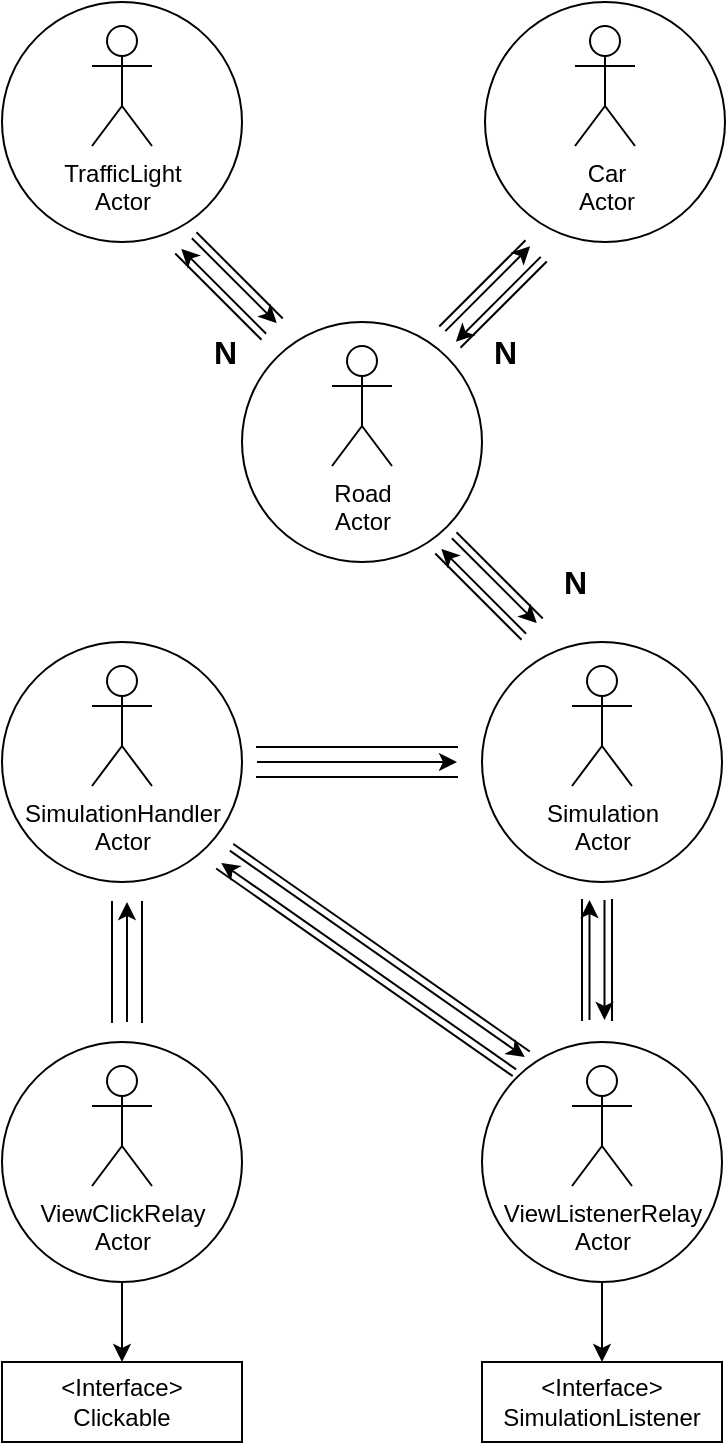 <mxfile version="24.7.7" pages="9">
  <diagram id="C5RBs43oDa-KdzZeNtuy" name="Architecture1">
    <mxGraphModel dx="1414" dy="1915" grid="1" gridSize="10" guides="1" tooltips="1" connect="1" arrows="1" fold="1" page="1" pageScale="1" pageWidth="827" pageHeight="1169" math="0" shadow="0">
      <root>
        <mxCell id="WIyWlLk6GJQsqaUBKTNV-0" />
        <mxCell id="WIyWlLk6GJQsqaUBKTNV-1" parent="WIyWlLk6GJQsqaUBKTNV-0" />
        <mxCell id="XiizGxNztvci3S3A1X1L-32" style="edgeStyle=orthogonalEdgeStyle;rounded=0;orthogonalLoop=1;jettySize=auto;html=1;" edge="1" parent="WIyWlLk6GJQsqaUBKTNV-1" source="XiizGxNztvci3S3A1X1L-14" target="XiizGxNztvci3S3A1X1L-9">
          <mxGeometry relative="1" as="geometry" />
        </mxCell>
        <mxCell id="XiizGxNztvci3S3A1X1L-8" value="&amp;lt;Interface&amp;gt;&lt;div&gt;SimulationListener&lt;/div&gt;" style="rounded=0;whiteSpace=wrap;html=1;" vertex="1" parent="WIyWlLk6GJQsqaUBKTNV-1">
          <mxGeometry x="360" y="520" width="120" height="40" as="geometry" />
        </mxCell>
        <mxCell id="XiizGxNztvci3S3A1X1L-9" value="&amp;lt;Interface&amp;gt;&lt;div&gt;Clickable&lt;/div&gt;" style="rounded=0;whiteSpace=wrap;html=1;" vertex="1" parent="WIyWlLk6GJQsqaUBKTNV-1">
          <mxGeometry x="120" y="520" width="120" height="40" as="geometry" />
        </mxCell>
        <mxCell id="XiizGxNztvci3S3A1X1L-54" style="edgeStyle=orthogonalEdgeStyle;rounded=0;orthogonalLoop=1;jettySize=auto;html=1;entryX=0.5;entryY=0;entryDx=0;entryDy=0;" edge="1" parent="WIyWlLk6GJQsqaUBKTNV-1" source="XiizGxNztvci3S3A1X1L-34" target="XiizGxNztvci3S3A1X1L-8">
          <mxGeometry relative="1" as="geometry" />
        </mxCell>
        <mxCell id="XiizGxNztvci3S3A1X1L-72" value="" style="group;rotation=-55;" vertex="1" connectable="0" parent="WIyWlLk6GJQsqaUBKTNV-1">
          <mxGeometry x="320" y="210" width="15" height="180" as="geometry" />
        </mxCell>
        <mxCell id="XiizGxNztvci3S3A1X1L-58" value="" style="shape=partialRectangle;whiteSpace=wrap;html=1;top=0;bottom=0;fillColor=none;direction=east;rotation=-55;" vertex="1" parent="XiizGxNztvci3S3A1X1L-72">
          <mxGeometry x="-22" y="19" width="15" height="180.0" as="geometry" />
        </mxCell>
        <mxCell id="XiizGxNztvci3S3A1X1L-59" value="" style="endArrow=classic;html=1;rounded=0;entryX=0.25;entryY=0;entryDx=0;entryDy=0;exitX=0.25;exitY=1;exitDx=0;exitDy=0;" edge="1" parent="XiizGxNztvci3S3A1X1L-72" source="XiizGxNztvci3S3A1X1L-58" target="XiizGxNztvci3S3A1X1L-58">
          <mxGeometry width="50" height="50" relative="1" as="geometry">
            <mxPoint x="40" y="213" as="sourcePoint" />
            <mxPoint x="-17" y="57" as="targetPoint" />
          </mxGeometry>
        </mxCell>
        <mxCell id="XiizGxNztvci3S3A1X1L-60" value="" style="endArrow=classic;html=1;rounded=0;entryX=0.75;entryY=1;entryDx=0;entryDy=0;exitX=0.75;exitY=0;exitDx=0;exitDy=0;" edge="1" parent="XiizGxNztvci3S3A1X1L-72" source="XiizGxNztvci3S3A1X1L-58" target="XiizGxNztvci3S3A1X1L-58">
          <mxGeometry width="50" height="50" relative="1" as="geometry">
            <mxPoint x="55" y="175" as="sourcePoint" />
            <mxPoint x="-45" y="63" as="targetPoint" />
          </mxGeometry>
        </mxCell>
        <mxCell id="XiizGxNztvci3S3A1X1L-75" value="" style="group" vertex="1" connectable="0" parent="WIyWlLk6GJQsqaUBKTNV-1">
          <mxGeometry x="360" y="160" width="120" height="120" as="geometry" />
        </mxCell>
        <mxCell id="XiizGxNztvci3S3A1X1L-43" value="" style="ellipse;whiteSpace=wrap;html=1;aspect=fixed;" vertex="1" parent="XiizGxNztvci3S3A1X1L-75">
          <mxGeometry width="120" height="120" as="geometry" />
        </mxCell>
        <mxCell id="XiizGxNztvci3S3A1X1L-44" value="&lt;div&gt;Simulation&lt;/div&gt;&lt;div&gt;Actor&lt;/div&gt;&lt;div&gt;&lt;br&gt;&lt;/div&gt;" style="shape=umlActor;verticalLabelPosition=bottom;verticalAlign=top;html=1;outlineConnect=0;" vertex="1" parent="XiizGxNztvci3S3A1X1L-75">
          <mxGeometry x="45" y="12" width="30" height="60" as="geometry" />
        </mxCell>
        <mxCell id="XiizGxNztvci3S3A1X1L-77" value="" style="group" vertex="1" connectable="0" parent="WIyWlLk6GJQsqaUBKTNV-1">
          <mxGeometry x="120" y="160" width="120" height="120" as="geometry" />
        </mxCell>
        <mxCell id="XiizGxNztvci3S3A1X1L-51" value="" style="ellipse;whiteSpace=wrap;html=1;aspect=fixed;" vertex="1" parent="XiizGxNztvci3S3A1X1L-77">
          <mxGeometry width="120" height="120" as="geometry" />
        </mxCell>
        <mxCell id="XiizGxNztvci3S3A1X1L-52" value="&lt;div&gt;SimulationHandler&lt;/div&gt;&lt;div&gt;Actor&lt;/div&gt;&lt;div&gt;&lt;br&gt;&lt;/div&gt;" style="shape=umlActor;verticalLabelPosition=bottom;verticalAlign=top;html=1;outlineConnect=0;" vertex="1" parent="XiizGxNztvci3S3A1X1L-77">
          <mxGeometry x="45" y="12" width="30" height="60" as="geometry" />
        </mxCell>
        <mxCell id="XiizGxNztvci3S3A1X1L-78" value="" style="group" vertex="1" connectable="0" parent="WIyWlLk6GJQsqaUBKTNV-1">
          <mxGeometry x="360" y="360" width="120" height="120" as="geometry" />
        </mxCell>
        <mxCell id="XiizGxNztvci3S3A1X1L-34" value="" style="ellipse;whiteSpace=wrap;html=1;aspect=fixed;" vertex="1" parent="XiizGxNztvci3S3A1X1L-78">
          <mxGeometry width="120" height="120" as="geometry" />
        </mxCell>
        <mxCell id="XiizGxNztvci3S3A1X1L-35" value="&lt;div&gt;ViewListenerRelay&lt;/div&gt;&lt;div&gt;Actor&lt;/div&gt;&lt;div&gt;&lt;br&gt;&lt;div&gt;&lt;br&gt;&lt;/div&gt;&lt;/div&gt;" style="shape=umlActor;verticalLabelPosition=bottom;verticalAlign=top;html=1;outlineConnect=0;" vertex="1" parent="XiizGxNztvci3S3A1X1L-78">
          <mxGeometry x="45" y="12" width="30" height="60" as="geometry" />
        </mxCell>
        <mxCell id="XiizGxNztvci3S3A1X1L-79" value="" style="group" vertex="1" connectable="0" parent="WIyWlLk6GJQsqaUBKTNV-1">
          <mxGeometry x="120" y="360" width="120" height="120" as="geometry" />
        </mxCell>
        <mxCell id="XiizGxNztvci3S3A1X1L-14" value="" style="ellipse;whiteSpace=wrap;html=1;aspect=fixed;" vertex="1" parent="XiizGxNztvci3S3A1X1L-79">
          <mxGeometry width="120" height="120" as="geometry" />
        </mxCell>
        <mxCell id="XiizGxNztvci3S3A1X1L-7" value="&lt;div&gt;ViewClickRelay&lt;/div&gt;&lt;div&gt;Actor&lt;/div&gt;&lt;div&gt;&lt;br&gt;&lt;div&gt;&lt;br&gt;&lt;/div&gt;&lt;/div&gt;" style="shape=umlActor;verticalLabelPosition=bottom;verticalAlign=top;html=1;outlineConnect=0;" vertex="1" parent="XiizGxNztvci3S3A1X1L-79">
          <mxGeometry x="45" y="12" width="30" height="60" as="geometry" />
        </mxCell>
        <mxCell id="XiizGxNztvci3S3A1X1L-80" value="" style="group;rotation=0;" vertex="1" connectable="0" parent="WIyWlLk6GJQsqaUBKTNV-1">
          <mxGeometry x="414" y="290" width="15" height="60" as="geometry" />
        </mxCell>
        <mxCell id="XiizGxNztvci3S3A1X1L-81" value="" style="shape=partialRectangle;whiteSpace=wrap;html=1;top=0;bottom=0;fillColor=none;direction=east;rotation=0;" vertex="1" parent="XiizGxNztvci3S3A1X1L-80">
          <mxGeometry x="-4" y="-1" width="15" height="60.0" as="geometry" />
        </mxCell>
        <mxCell id="XiizGxNztvci3S3A1X1L-82" value="" style="endArrow=classic;html=1;rounded=0;entryX=0.25;entryY=0;entryDx=0;entryDy=0;exitX=0.25;exitY=1;exitDx=0;exitDy=0;" edge="1" parent="XiizGxNztvci3S3A1X1L-80" source="XiizGxNztvci3S3A1X1L-81" target="XiizGxNztvci3S3A1X1L-81">
          <mxGeometry width="50" height="50" relative="1" as="geometry">
            <mxPoint x="-23" y="67.5" as="sourcePoint" />
            <mxPoint x="33" y="19" as="targetPoint" />
          </mxGeometry>
        </mxCell>
        <mxCell id="XiizGxNztvci3S3A1X1L-83" value="" style="endArrow=classic;html=1;rounded=0;entryX=0.75;entryY=1;entryDx=0;entryDy=0;exitX=0.75;exitY=0;exitDx=0;exitDy=0;" edge="1" parent="XiizGxNztvci3S3A1X1L-80" source="XiizGxNztvci3S3A1X1L-81" target="XiizGxNztvci3S3A1X1L-81">
          <mxGeometry width="50" height="50" relative="1" as="geometry">
            <mxPoint x="8" y="67" as="sourcePoint" />
            <mxPoint x="13" y="9.5" as="targetPoint" />
          </mxGeometry>
        </mxCell>
        <mxCell id="XiizGxNztvci3S3A1X1L-86" value="" style="group;rotation=90;" vertex="1" connectable="0" parent="WIyWlLk6GJQsqaUBKTNV-1">
          <mxGeometry x="270" y="190" width="35" height="80" as="geometry" />
        </mxCell>
        <mxCell id="XiizGxNztvci3S3A1X1L-84" value="" style="shape=partialRectangle;whiteSpace=wrap;html=1;top=0;bottom=0;fillColor=none;rotation=90;" vertex="1" parent="XiizGxNztvci3S3A1X1L-86">
          <mxGeometry x="20" y="-20" width="15" height="100" as="geometry" />
        </mxCell>
        <mxCell id="XiizGxNztvci3S3A1X1L-85" value="" style="endArrow=classic;html=1;rounded=0;entryX=0.5;entryY=0;entryDx=0;entryDy=0;exitX=0.5;exitY=1;exitDx=0;exitDy=0;" edge="1" parent="XiizGxNztvci3S3A1X1L-86" source="XiizGxNztvci3S3A1X1L-84" target="XiizGxNztvci3S3A1X1L-84">
          <mxGeometry width="50" height="50" relative="1" as="geometry">
            <mxPoint x="-32" y="8" as="sourcePoint" />
            <mxPoint x="18" y="58" as="targetPoint" />
          </mxGeometry>
        </mxCell>
        <mxCell id="XiizGxNztvci3S3A1X1L-87" value="" style="group" vertex="1" connectable="0" parent="WIyWlLk6GJQsqaUBKTNV-1">
          <mxGeometry x="175" y="290" width="15" height="60" as="geometry" />
        </mxCell>
        <mxCell id="XiizGxNztvci3S3A1X1L-55" value="" style="shape=partialRectangle;whiteSpace=wrap;html=1;top=0;bottom=0;fillColor=none;" vertex="1" parent="XiizGxNztvci3S3A1X1L-87">
          <mxGeometry width="15" height="60" as="geometry" />
        </mxCell>
        <mxCell id="XiizGxNztvci3S3A1X1L-57" value="" style="endArrow=classic;html=1;rounded=0;entryX=0.5;entryY=0;entryDx=0;entryDy=0;exitX=0.5;exitY=1;exitDx=0;exitDy=0;" edge="1" parent="XiizGxNztvci3S3A1X1L-87" source="XiizGxNztvci3S3A1X1L-55" target="XiizGxNztvci3S3A1X1L-55">
          <mxGeometry width="50" height="50" relative="1" as="geometry">
            <mxPoint x="-15" y="70" as="sourcePoint" />
            <mxPoint x="35" y="20" as="targetPoint" />
          </mxGeometry>
        </mxCell>
        <mxCell id="XiizGxNztvci3S3A1X1L-88" value="" style="group" vertex="1" connectable="0" parent="WIyWlLk6GJQsqaUBKTNV-1">
          <mxGeometry x="240" y="40" width="120" height="120" as="geometry" />
        </mxCell>
        <mxCell id="XiizGxNztvci3S3A1X1L-99" value="" style="group" vertex="1" connectable="0" parent="XiizGxNztvci3S3A1X1L-88">
          <mxGeometry y="-40" width="120" height="120" as="geometry" />
        </mxCell>
        <mxCell id="XiizGxNztvci3S3A1X1L-89" value="" style="ellipse;whiteSpace=wrap;html=1;aspect=fixed;" vertex="1" parent="XiizGxNztvci3S3A1X1L-99">
          <mxGeometry width="120" height="120" as="geometry" />
        </mxCell>
        <mxCell id="XiizGxNztvci3S3A1X1L-90" value="Road&lt;div&gt;Actor&lt;/div&gt;&lt;div&gt;&lt;br&gt;&lt;/div&gt;" style="shape=umlActor;verticalLabelPosition=bottom;verticalAlign=top;html=1;outlineConnect=0;" vertex="1" parent="XiizGxNztvci3S3A1X1L-99">
          <mxGeometry x="45" y="12" width="30" height="60" as="geometry" />
        </mxCell>
        <mxCell id="XiizGxNztvci3S3A1X1L-104" value="" style="group;rotation=-45;" vertex="1" connectable="0" parent="WIyWlLk6GJQsqaUBKTNV-1">
          <mxGeometry x="360" y="100" width="15" height="60" as="geometry" />
        </mxCell>
        <mxCell id="XiizGxNztvci3S3A1X1L-105" value="" style="shape=partialRectangle;whiteSpace=wrap;html=1;top=0;bottom=0;fillColor=none;direction=east;rotation=-45;" vertex="1" parent="XiizGxNztvci3S3A1X1L-104">
          <mxGeometry x="-4" y="2" width="15" height="60.0" as="geometry" />
        </mxCell>
        <mxCell id="XiizGxNztvci3S3A1X1L-106" value="" style="endArrow=classic;html=1;rounded=0;entryX=0.25;entryY=0;entryDx=0;entryDy=0;exitX=0.25;exitY=1;exitDx=0;exitDy=0;" edge="1" parent="XiizGxNztvci3S3A1X1L-104" source="XiizGxNztvci3S3A1X1L-105" target="XiizGxNztvci3S3A1X1L-105">
          <mxGeometry width="50" height="50" relative="1" as="geometry">
            <mxPoint x="12" y="78" as="sourcePoint" />
            <mxPoint x="18" y="4" as="targetPoint" />
          </mxGeometry>
        </mxCell>
        <mxCell id="XiizGxNztvci3S3A1X1L-107" value="" style="endArrow=classic;html=1;rounded=0;entryX=0.75;entryY=1;entryDx=0;entryDy=0;exitX=0.75;exitY=0;exitDx=0;exitDy=0;" edge="1" parent="XiizGxNztvci3S3A1X1L-104" source="XiizGxNztvci3S3A1X1L-105" target="XiizGxNztvci3S3A1X1L-105">
          <mxGeometry width="50" height="50" relative="1" as="geometry">
            <mxPoint x="34" y="56" as="sourcePoint" />
            <mxPoint x="-3" y="12" as="targetPoint" />
          </mxGeometry>
        </mxCell>
        <mxCell id="rAWUmKC8vXCViYq53fXa-0" value="" style="group" vertex="1" connectable="0" parent="WIyWlLk6GJQsqaUBKTNV-1">
          <mxGeometry x="120" y="-160" width="120" height="120" as="geometry" />
        </mxCell>
        <mxCell id="rAWUmKC8vXCViYq53fXa-1" value="" style="ellipse;whiteSpace=wrap;html=1;aspect=fixed;" vertex="1" parent="rAWUmKC8vXCViYq53fXa-0">
          <mxGeometry width="120" height="120" as="geometry" />
        </mxCell>
        <mxCell id="rAWUmKC8vXCViYq53fXa-2" value="&lt;div&gt;TrafficLight&lt;/div&gt;&lt;div&gt;Actor&lt;/div&gt;&lt;div&gt;&lt;br&gt;&lt;/div&gt;" style="shape=umlActor;verticalLabelPosition=bottom;verticalAlign=top;html=1;outlineConnect=0;" vertex="1" parent="rAWUmKC8vXCViYq53fXa-0">
          <mxGeometry x="45" y="12" width="30" height="60" as="geometry" />
        </mxCell>
        <mxCell id="rAWUmKC8vXCViYq53fXa-4" value="" style="ellipse;whiteSpace=wrap;html=1;aspect=fixed;" vertex="1" parent="WIyWlLk6GJQsqaUBKTNV-1">
          <mxGeometry x="361.5" y="-160" width="120" height="120" as="geometry" />
        </mxCell>
        <mxCell id="rAWUmKC8vXCViYq53fXa-5" value="&lt;div&gt;Car&lt;/div&gt;&lt;div&gt;Actor&lt;/div&gt;&lt;div&gt;&lt;br&gt;&lt;/div&gt;" style="shape=umlActor;verticalLabelPosition=bottom;verticalAlign=top;html=1;outlineConnect=0;" vertex="1" parent="WIyWlLk6GJQsqaUBKTNV-1">
          <mxGeometry x="406.5" y="-148" width="30" height="60" as="geometry" />
        </mxCell>
        <mxCell id="rAWUmKC8vXCViYq53fXa-6" value="" style="group;rotation=45;" vertex="1" connectable="0" parent="WIyWlLk6GJQsqaUBKTNV-1">
          <mxGeometry x="360" y="-40" width="15" height="60" as="geometry" />
        </mxCell>
        <mxCell id="rAWUmKC8vXCViYq53fXa-7" value="" style="shape=partialRectangle;whiteSpace=wrap;html=1;top=0;bottom=0;fillColor=none;direction=east;rotation=45;" vertex="1" parent="rAWUmKC8vXCViYq53fXa-6">
          <mxGeometry x="-2" y="-4" width="15" height="60.0" as="geometry" />
        </mxCell>
        <mxCell id="rAWUmKC8vXCViYq53fXa-8" value="" style="endArrow=classic;html=1;rounded=0;entryX=0.25;entryY=0;entryDx=0;entryDy=0;exitX=0.25;exitY=1;exitDx=0;exitDy=0;" edge="1" parent="rAWUmKC8vXCViYq53fXa-6" source="rAWUmKC8vXCViYq53fXa-7" target="rAWUmKC8vXCViYq53fXa-7">
          <mxGeometry width="50" height="50" relative="1" as="geometry">
            <mxPoint x="-40" y="35" as="sourcePoint" />
            <mxPoint x="34" y="41" as="targetPoint" />
          </mxGeometry>
        </mxCell>
        <mxCell id="rAWUmKC8vXCViYq53fXa-9" value="" style="endArrow=classic;html=1;rounded=0;entryX=0.75;entryY=1;entryDx=0;entryDy=0;exitX=0.75;exitY=0;exitDx=0;exitDy=0;" edge="1" parent="rAWUmKC8vXCViYq53fXa-6" source="rAWUmKC8vXCViYq53fXa-7" target="rAWUmKC8vXCViYq53fXa-7">
          <mxGeometry width="50" height="50" relative="1" as="geometry">
            <mxPoint x="-18" y="57" as="sourcePoint" />
            <mxPoint x="26" y="20" as="targetPoint" />
          </mxGeometry>
        </mxCell>
        <mxCell id="rAWUmKC8vXCViYq53fXa-10" value="" style="group;rotation=-45;" vertex="1" connectable="0" parent="WIyWlLk6GJQsqaUBKTNV-1">
          <mxGeometry x="230" y="-50" width="15" height="60" as="geometry" />
        </mxCell>
        <mxCell id="rAWUmKC8vXCViYq53fXa-11" value="" style="shape=partialRectangle;whiteSpace=wrap;html=1;top=0;bottom=0;fillColor=none;direction=east;rotation=-45;" vertex="1" parent="rAWUmKC8vXCViYq53fXa-10">
          <mxGeometry x="-4" y="2" width="15" height="60.0" as="geometry" />
        </mxCell>
        <mxCell id="rAWUmKC8vXCViYq53fXa-12" value="" style="endArrow=classic;html=1;rounded=0;entryX=0.25;entryY=0;entryDx=0;entryDy=0;exitX=0.25;exitY=1;exitDx=0;exitDy=0;" edge="1" parent="rAWUmKC8vXCViYq53fXa-10" source="rAWUmKC8vXCViYq53fXa-11" target="rAWUmKC8vXCViYq53fXa-11">
          <mxGeometry width="50" height="50" relative="1" as="geometry">
            <mxPoint x="12" y="78" as="sourcePoint" />
            <mxPoint x="19" y="4" as="targetPoint" />
          </mxGeometry>
        </mxCell>
        <mxCell id="rAWUmKC8vXCViYq53fXa-13" value="" style="endArrow=classic;html=1;rounded=0;entryX=0.75;entryY=1;entryDx=0;entryDy=0;exitX=0.75;exitY=0;exitDx=0;exitDy=0;" edge="1" parent="rAWUmKC8vXCViYq53fXa-10" source="rAWUmKC8vXCViYq53fXa-11" target="rAWUmKC8vXCViYq53fXa-11">
          <mxGeometry width="50" height="50" relative="1" as="geometry">
            <mxPoint x="35" y="56" as="sourcePoint" />
            <mxPoint x="-2" y="12" as="targetPoint" />
          </mxGeometry>
        </mxCell>
        <mxCell id="Gv143wlaGEmukUc4rAxP-0" value="&lt;b&gt;&lt;font style=&quot;font-size: 16px;&quot;&gt;N&lt;/font&gt;&lt;/b&gt;" style="text;strokeColor=none;fillColor=none;align=left;verticalAlign=middle;spacingLeft=4;spacingRight=4;overflow=hidden;points=[[0,0.5],[1,0.5]];portConstraint=eastwest;rotatable=0;whiteSpace=wrap;html=1;" vertex="1" parent="WIyWlLk6GJQsqaUBKTNV-1">
          <mxGeometry x="220" width="35" height="30" as="geometry" />
        </mxCell>
        <mxCell id="Gv143wlaGEmukUc4rAxP-1" value="&lt;b&gt;&lt;font style=&quot;font-size: 16px;&quot;&gt;N&lt;/font&gt;&lt;/b&gt;" style="text;strokeColor=none;fillColor=none;align=left;verticalAlign=middle;spacingLeft=4;spacingRight=4;overflow=hidden;points=[[0,0.5],[1,0.5]];portConstraint=eastwest;rotatable=0;whiteSpace=wrap;html=1;" vertex="1" parent="WIyWlLk6GJQsqaUBKTNV-1">
          <mxGeometry x="360" width="35" height="30" as="geometry" />
        </mxCell>
        <mxCell id="Gv143wlaGEmukUc4rAxP-2" value="&lt;b&gt;&lt;font style=&quot;font-size: 16px;&quot;&gt;N&lt;/font&gt;&lt;/b&gt;" style="text;strokeColor=none;fillColor=none;align=left;verticalAlign=middle;spacingLeft=4;spacingRight=4;overflow=hidden;points=[[0,0.5],[1,0.5]];portConstraint=eastwest;rotatable=0;whiteSpace=wrap;html=1;" vertex="1" parent="WIyWlLk6GJQsqaUBKTNV-1">
          <mxGeometry x="395" y="115" width="35" height="30" as="geometry" />
        </mxCell>
      </root>
    </mxGraphModel>
  </diagram>
  <diagram name="Architecture2" id="ps4P0Hdo54tbg9FYrAoY">
    <mxGraphModel dx="860" dy="434" grid="1" gridSize="10" guides="1" tooltips="1" connect="1" arrows="1" fold="1" page="1" pageScale="1" pageWidth="827" pageHeight="1169" math="0" shadow="0">
      <root>
        <mxCell id="_yBBUC-pWxjjf_Yt6X47-0" />
        <mxCell id="_yBBUC-pWxjjf_Yt6X47-1" parent="_yBBUC-pWxjjf_Yt6X47-0" />
        <mxCell id="_yBBUC-pWxjjf_Yt6X47-50" value="" style="group" vertex="1" connectable="0" parent="_yBBUC-pWxjjf_Yt6X47-1">
          <mxGeometry x="120" y="1040" width="120" height="120" as="geometry" />
        </mxCell>
        <mxCell id="_yBBUC-pWxjjf_Yt6X47-51" value="" style="ellipse;whiteSpace=wrap;html=1;aspect=fixed;" vertex="1" parent="_yBBUC-pWxjjf_Yt6X47-50">
          <mxGeometry width="120" height="120" as="geometry" />
        </mxCell>
        <mxCell id="_yBBUC-pWxjjf_Yt6X47-52" value="&lt;span style=&quot;background-color: initial;&quot;&gt;Car&lt;/span&gt;&lt;div&gt;&lt;span style=&quot;background-color: initial;&quot;&gt;Actor&lt;/span&gt;&lt;div&gt;&lt;br&gt;&lt;/div&gt;&lt;/div&gt;" style="shape=umlActor;verticalLabelPosition=bottom;verticalAlign=top;html=1;outlineConnect=0;" vertex="1" parent="_yBBUC-pWxjjf_Yt6X47-50">
          <mxGeometry x="45" y="12" width="30" height="60" as="geometry" />
        </mxCell>
        <mxCell id="_yBBUC-pWxjjf_Yt6X47-53" value="" style="group" vertex="1" connectable="0" parent="_yBBUC-pWxjjf_Yt6X47-1">
          <mxGeometry x="360" y="1040" width="120" height="120" as="geometry" />
        </mxCell>
        <mxCell id="_yBBUC-pWxjjf_Yt6X47-54" value="" style="ellipse;whiteSpace=wrap;html=1;aspect=fixed;" vertex="1" parent="_yBBUC-pWxjjf_Yt6X47-53">
          <mxGeometry width="120" height="120" as="geometry" />
        </mxCell>
        <mxCell id="_yBBUC-pWxjjf_Yt6X47-55" value="&lt;span style=&quot;background-color: initial;&quot;&gt;Car&lt;/span&gt;&lt;div&gt;&lt;span style=&quot;background-color: initial;&quot;&gt;Actor&lt;/span&gt;&lt;div&gt;&lt;br&gt;&lt;/div&gt;&lt;/div&gt;" style="shape=umlActor;verticalLabelPosition=bottom;verticalAlign=top;html=1;outlineConnect=0;" vertex="1" parent="_yBBUC-pWxjjf_Yt6X47-53">
          <mxGeometry x="45" y="12" width="30" height="60" as="geometry" />
        </mxCell>
        <mxCell id="_yBBUC-pWxjjf_Yt6X47-56" value="" style="shape=waypoint;sketch=0;fillStyle=solid;size=6;pointerEvents=1;points=[];fillColor=none;resizable=0;rotatable=0;perimeter=centerPerimeter;snapToPoint=1;" vertex="1" parent="_yBBUC-pWxjjf_Yt6X47-1">
          <mxGeometry x="260" y="1080" width="20" height="20" as="geometry" />
        </mxCell>
        <mxCell id="_yBBUC-pWxjjf_Yt6X47-57" value="" style="shape=waypoint;sketch=0;fillStyle=solid;size=6;pointerEvents=1;points=[];fillColor=none;resizable=0;rotatable=0;perimeter=centerPerimeter;snapToPoint=1;" vertex="1" parent="_yBBUC-pWxjjf_Yt6X47-1">
          <mxGeometry x="290" y="1080" width="20" height="20" as="geometry" />
        </mxCell>
        <mxCell id="_yBBUC-pWxjjf_Yt6X47-58" value="" style="shape=waypoint;sketch=0;fillStyle=solid;size=6;pointerEvents=1;points=[];fillColor=none;resizable=0;rotatable=0;perimeter=centerPerimeter;snapToPoint=1;" vertex="1" parent="_yBBUC-pWxjjf_Yt6X47-1">
          <mxGeometry x="320" y="1080" width="20" height="20" as="geometry" />
        </mxCell>
        <mxCell id="_yBBUC-pWxjjf_Yt6X47-59" value="" style="group" vertex="1" connectable="0" parent="_yBBUC-pWxjjf_Yt6X47-1">
          <mxGeometry x="120" y="647" width="120" height="120" as="geometry" />
        </mxCell>
        <mxCell id="_yBBUC-pWxjjf_Yt6X47-60" value="" style="ellipse;whiteSpace=wrap;html=1;aspect=fixed;" vertex="1" parent="_yBBUC-pWxjjf_Yt6X47-59">
          <mxGeometry width="120" height="120" as="geometry" />
        </mxCell>
        <mxCell id="_yBBUC-pWxjjf_Yt6X47-61" value="&lt;div&gt;TrafficLight&lt;/div&gt;&lt;div&gt;Actor&lt;/div&gt;" style="shape=umlActor;verticalLabelPosition=bottom;verticalAlign=top;html=1;outlineConnect=0;" vertex="1" parent="_yBBUC-pWxjjf_Yt6X47-59">
          <mxGeometry x="45" y="12" width="30" height="60" as="geometry" />
        </mxCell>
        <mxCell id="_yBBUC-pWxjjf_Yt6X47-62" value="" style="group" vertex="1" connectable="0" parent="_yBBUC-pWxjjf_Yt6X47-1">
          <mxGeometry x="360" y="647" width="120" height="120" as="geometry" />
        </mxCell>
        <mxCell id="_yBBUC-pWxjjf_Yt6X47-63" value="" style="ellipse;whiteSpace=wrap;html=1;aspect=fixed;" vertex="1" parent="_yBBUC-pWxjjf_Yt6X47-62">
          <mxGeometry width="120" height="120" as="geometry" />
        </mxCell>
        <mxCell id="_yBBUC-pWxjjf_Yt6X47-64" value="&lt;div&gt;&lt;div&gt;TrafficLight&lt;/div&gt;&lt;div&gt;Actor&lt;/div&gt;&lt;/div&gt;" style="shape=umlActor;verticalLabelPosition=bottom;verticalAlign=top;html=1;outlineConnect=0;" vertex="1" parent="_yBBUC-pWxjjf_Yt6X47-62">
          <mxGeometry x="45" y="12" width="30" height="60" as="geometry" />
        </mxCell>
        <mxCell id="_yBBUC-pWxjjf_Yt6X47-65" value="" style="shape=waypoint;sketch=0;fillStyle=solid;size=6;pointerEvents=1;points=[];fillColor=none;resizable=0;rotatable=0;perimeter=centerPerimeter;snapToPoint=1;" vertex="1" parent="_yBBUC-pWxjjf_Yt6X47-1">
          <mxGeometry x="260" y="687" width="20" height="20" as="geometry" />
        </mxCell>
        <mxCell id="_yBBUC-pWxjjf_Yt6X47-66" value="" style="shape=waypoint;sketch=0;fillStyle=solid;size=6;pointerEvents=1;points=[];fillColor=none;resizable=0;rotatable=0;perimeter=centerPerimeter;snapToPoint=1;" vertex="1" parent="_yBBUC-pWxjjf_Yt6X47-1">
          <mxGeometry x="290" y="687" width="20" height="20" as="geometry" />
        </mxCell>
        <mxCell id="_yBBUC-pWxjjf_Yt6X47-67" value="" style="shape=waypoint;sketch=0;fillStyle=solid;size=6;pointerEvents=1;points=[];fillColor=none;resizable=0;rotatable=0;perimeter=centerPerimeter;snapToPoint=1;" vertex="1" parent="_yBBUC-pWxjjf_Yt6X47-1">
          <mxGeometry x="320" y="687" width="20" height="20" as="geometry" />
        </mxCell>
        <mxCell id="_yBBUC-pWxjjf_Yt6X47-68" value="" style="group" vertex="1" connectable="0" parent="_yBBUC-pWxjjf_Yt6X47-1">
          <mxGeometry x="240" y="840" width="120" height="120" as="geometry" />
        </mxCell>
        <mxCell id="_yBBUC-pWxjjf_Yt6X47-69" value="" style="ellipse;whiteSpace=wrap;html=1;aspect=fixed;" vertex="1" parent="_yBBUC-pWxjjf_Yt6X47-68">
          <mxGeometry width="120" height="120" as="geometry" />
        </mxCell>
        <mxCell id="_yBBUC-pWxjjf_Yt6X47-70" value="Road&lt;div&gt;Actor&lt;/div&gt;&lt;div&gt;&lt;br&gt;&lt;/div&gt;" style="shape=umlActor;verticalLabelPosition=bottom;verticalAlign=top;html=1;outlineConnect=0;" vertex="1" parent="_yBBUC-pWxjjf_Yt6X47-68">
          <mxGeometry x="45" y="12" width="30" height="60" as="geometry" />
        </mxCell>
        <mxCell id="_yBBUC-pWxjjf_Yt6X47-73" value="" style="group;rotation=-30;" vertex="1" connectable="0" parent="_yBBUC-pWxjjf_Yt6X47-1">
          <mxGeometry x="240" y="750" width="15" height="93" as="geometry" />
        </mxCell>
        <mxCell id="_yBBUC-pWxjjf_Yt6X47-74" value="" style="shape=partialRectangle;whiteSpace=wrap;html=1;top=0;bottom=0;fillColor=none;direction=east;rotation=-30;" vertex="1" parent="_yBBUC-pWxjjf_Yt6X47-73">
          <mxGeometry x="-4" y="1" width="15" height="93.0" as="geometry" />
        </mxCell>
        <mxCell id="_yBBUC-pWxjjf_Yt6X47-75" value="" style="endArrow=classic;html=1;rounded=0;entryX=0.25;entryY=0;entryDx=0;entryDy=0;exitX=0.25;exitY=1;exitDx=0;exitDy=0;" edge="1" parent="_yBBUC-pWxjjf_Yt6X47-73" source="_yBBUC-pWxjjf_Yt6X47-74" target="_yBBUC-pWxjjf_Yt6X47-74">
          <mxGeometry width="50" height="50" relative="1" as="geometry">
            <mxPoint x="10" y="112" as="sourcePoint" />
            <mxPoint x="21" y="18" as="targetPoint" />
          </mxGeometry>
        </mxCell>
        <mxCell id="_yBBUC-pWxjjf_Yt6X47-76" value="" style="endArrow=classic;html=1;rounded=0;entryX=0.75;entryY=1;entryDx=0;entryDy=0;exitX=0.75;exitY=0;exitDx=0;exitDy=0;" edge="1" parent="_yBBUC-pWxjjf_Yt6X47-73" source="_yBBUC-pWxjjf_Yt6X47-74" target="_yBBUC-pWxjjf_Yt6X47-74">
          <mxGeometry width="50" height="50" relative="1" as="geometry">
            <mxPoint x="36" y="96" as="sourcePoint" />
            <mxPoint x="-4" y="16" as="targetPoint" />
          </mxGeometry>
        </mxCell>
        <mxCell id="vsrCC5LYWMmxDNmHrkg_-0" value="" style="group;rotation=30;" vertex="1" connectable="0" parent="_yBBUC-pWxjjf_Yt6X47-1">
          <mxGeometry x="352" y="753" width="15" height="93" as="geometry" />
        </mxCell>
        <mxCell id="vsrCC5LYWMmxDNmHrkg_-1" value="" style="shape=partialRectangle;whiteSpace=wrap;html=1;top=0;bottom=0;fillColor=none;direction=east;rotation=30;" vertex="1" parent="vsrCC5LYWMmxDNmHrkg_-0">
          <mxGeometry x="-3" y="-3" width="15" height="93.0" as="geometry" />
        </mxCell>
        <mxCell id="vsrCC5LYWMmxDNmHrkg_-2" value="" style="endArrow=classic;html=1;rounded=0;entryX=0.25;entryY=0;entryDx=0;entryDy=0;exitX=0.25;exitY=1;exitDx=0;exitDy=0;" edge="1" parent="vsrCC5LYWMmxDNmHrkg_-0" source="vsrCC5LYWMmxDNmHrkg_-1" target="vsrCC5LYWMmxDNmHrkg_-1">
          <mxGeometry width="50" height="50" relative="1" as="geometry">
            <mxPoint x="-48" y="81" as="sourcePoint" />
            <mxPoint x="39" y="44" as="targetPoint" />
          </mxGeometry>
        </mxCell>
        <mxCell id="vsrCC5LYWMmxDNmHrkg_-3" value="" style="endArrow=classic;html=1;rounded=0;entryX=0.75;entryY=1;entryDx=0;entryDy=0;exitX=0.75;exitY=0;exitDx=0;exitDy=0;" edge="1" parent="vsrCC5LYWMmxDNmHrkg_-0" source="vsrCC5LYWMmxDNmHrkg_-1" target="vsrCC5LYWMmxDNmHrkg_-1">
          <mxGeometry width="50" height="50" relative="1" as="geometry">
            <mxPoint x="-21" y="96" as="sourcePoint" />
            <mxPoint x="29" y="22" as="targetPoint" />
          </mxGeometry>
        </mxCell>
        <mxCell id="vsrCC5LYWMmxDNmHrkg_-4" value="" style="group;rotation=-30;flipV=0;flipH=0;" vertex="1" connectable="0" parent="_yBBUC-pWxjjf_Yt6X47-1">
          <mxGeometry x="360" y="950" width="15" height="93" as="geometry" />
        </mxCell>
        <mxCell id="vsrCC5LYWMmxDNmHrkg_-5" value="" style="shape=partialRectangle;whiteSpace=wrap;html=1;top=0;bottom=0;fillColor=none;direction=east;rotation=-30;" vertex="1" parent="vsrCC5LYWMmxDNmHrkg_-4">
          <mxGeometry x="-4" y="1" width="15" height="93.0" as="geometry" />
        </mxCell>
        <mxCell id="vsrCC5LYWMmxDNmHrkg_-6" value="" style="endArrow=classic;html=1;rounded=0;entryX=0.25;entryY=0;entryDx=0;entryDy=0;exitX=0.25;exitY=1;exitDx=0;exitDy=0;" edge="1" parent="vsrCC5LYWMmxDNmHrkg_-4" source="vsrCC5LYWMmxDNmHrkg_-5" target="vsrCC5LYWMmxDNmHrkg_-5">
          <mxGeometry width="50" height="50" relative="1" as="geometry">
            <mxPoint x="10" y="112" as="sourcePoint" />
            <mxPoint x="21" y="18" as="targetPoint" />
          </mxGeometry>
        </mxCell>
        <mxCell id="vsrCC5LYWMmxDNmHrkg_-7" value="" style="endArrow=classic;html=1;rounded=0;entryX=0.75;entryY=1;entryDx=0;entryDy=0;exitX=0.75;exitY=0;exitDx=0;exitDy=0;" edge="1" parent="vsrCC5LYWMmxDNmHrkg_-4" source="vsrCC5LYWMmxDNmHrkg_-5" target="vsrCC5LYWMmxDNmHrkg_-5">
          <mxGeometry width="50" height="50" relative="1" as="geometry">
            <mxPoint x="36" y="96" as="sourcePoint" />
            <mxPoint x="-4" y="16" as="targetPoint" />
          </mxGeometry>
        </mxCell>
        <mxCell id="vsrCC5LYWMmxDNmHrkg_-8" value="" style="group;rotation=30;flipV=0;flipH=0;" vertex="1" connectable="0" parent="_yBBUC-pWxjjf_Yt6X47-1">
          <mxGeometry x="220" y="940" width="15" height="93" as="geometry" />
        </mxCell>
        <mxCell id="vsrCC5LYWMmxDNmHrkg_-9" value="" style="shape=partialRectangle;whiteSpace=wrap;html=1;top=0;bottom=0;fillColor=none;direction=east;rotation=30;" vertex="1" parent="vsrCC5LYWMmxDNmHrkg_-8">
          <mxGeometry x="-3" y="-3" width="15" height="93.0" as="geometry" />
        </mxCell>
        <mxCell id="vsrCC5LYWMmxDNmHrkg_-10" value="" style="endArrow=classic;html=1;rounded=0;entryX=0.25;entryY=0;entryDx=0;entryDy=0;exitX=0.25;exitY=1;exitDx=0;exitDy=0;" edge="1" parent="vsrCC5LYWMmxDNmHrkg_-8" source="vsrCC5LYWMmxDNmHrkg_-9" target="vsrCC5LYWMmxDNmHrkg_-9">
          <mxGeometry width="50" height="50" relative="1" as="geometry">
            <mxPoint x="-48" y="81" as="sourcePoint" />
            <mxPoint x="39" y="44" as="targetPoint" />
          </mxGeometry>
        </mxCell>
        <mxCell id="vsrCC5LYWMmxDNmHrkg_-11" value="" style="endArrow=classic;html=1;rounded=0;entryX=0.75;entryY=1;entryDx=0;entryDy=0;exitX=0.75;exitY=0;exitDx=0;exitDy=0;" edge="1" parent="vsrCC5LYWMmxDNmHrkg_-8" source="vsrCC5LYWMmxDNmHrkg_-9" target="vsrCC5LYWMmxDNmHrkg_-9">
          <mxGeometry width="50" height="50" relative="1" as="geometry">
            <mxPoint x="-21" y="96" as="sourcePoint" />
            <mxPoint x="29" y="22" as="targetPoint" />
          </mxGeometry>
        </mxCell>
      </root>
    </mxGraphModel>
  </diagram>
  <diagram id="FpVfTx2nr5kf6UYv7xci" name="ActorHierarchy">
    <mxGraphModel dx="1433" dy="1892" grid="1" gridSize="10" guides="1" tooltips="1" connect="1" arrows="1" fold="1" page="1" pageScale="1" pageWidth="827" pageHeight="1169" math="0" shadow="0">
      <root>
        <mxCell id="0" />
        <mxCell id="1" parent="0" />
        <mxCell id="eiLQMgHJHqWbZaTOf4Np-2" value="" style="group" vertex="1" connectable="0" parent="1">
          <mxGeometry x="480" y="-80" width="120" height="120" as="geometry" />
        </mxCell>
        <mxCell id="eiLQMgHJHqWbZaTOf4Np-3" value="" style="ellipse;whiteSpace=wrap;html=1;aspect=fixed;" vertex="1" parent="eiLQMgHJHqWbZaTOf4Np-2">
          <mxGeometry width="120" height="120" as="geometry" />
        </mxCell>
        <mxCell id="eiLQMgHJHqWbZaTOf4Np-4" value="&lt;div&gt;&lt;div&gt;Road&lt;/div&gt;&lt;/div&gt;&lt;div&gt;Actor&lt;/div&gt;&lt;div&gt;&lt;br&gt;&lt;/div&gt;" style="shape=umlActor;verticalLabelPosition=bottom;verticalAlign=top;html=1;outlineConnect=0;" vertex="1" parent="eiLQMgHJHqWbZaTOf4Np-2">
          <mxGeometry x="45" y="12" width="30" height="60" as="geometry" />
        </mxCell>
        <mxCell id="eiLQMgHJHqWbZaTOf4Np-5" value="" style="group" vertex="1" connectable="0" parent="1">
          <mxGeometry x="320" y="-360" width="120" height="120" as="geometry" />
        </mxCell>
        <mxCell id="eiLQMgHJHqWbZaTOf4Np-6" value="" style="ellipse;whiteSpace=wrap;html=1;aspect=fixed;" vertex="1" parent="eiLQMgHJHqWbZaTOf4Np-5">
          <mxGeometry width="120" height="120" as="geometry" />
        </mxCell>
        <mxCell id="eiLQMgHJHqWbZaTOf4Np-7" value="&lt;div&gt;&lt;div&gt;Simulation&lt;/div&gt;&lt;/div&gt;&lt;div&gt;Actor&lt;/div&gt;&lt;div&gt;&lt;br&gt;&lt;/div&gt;" style="shape=umlActor;verticalLabelPosition=bottom;verticalAlign=top;html=1;outlineConnect=0;" vertex="1" parent="eiLQMgHJHqWbZaTOf4Np-5">
          <mxGeometry x="45" y="12" width="30" height="60" as="geometry" />
        </mxCell>
        <mxCell id="eiLQMgHJHqWbZaTOf4Np-49" value="" style="group" vertex="1" connectable="0" parent="1">
          <mxGeometry x="160" y="-520" width="120" height="120" as="geometry" />
        </mxCell>
        <mxCell id="eiLQMgHJHqWbZaTOf4Np-50" value="" style="ellipse;whiteSpace=wrap;html=1;aspect=fixed;" vertex="1" parent="eiLQMgHJHqWbZaTOf4Np-49">
          <mxGeometry width="120" height="120" as="geometry" />
        </mxCell>
        <mxCell id="eiLQMgHJHqWbZaTOf4Np-51" value="&lt;div&gt;ViewClickRelay&lt;/div&gt;&lt;div&gt;Actor&lt;/div&gt;" style="shape=umlActor;verticalLabelPosition=bottom;verticalAlign=top;html=1;outlineConnect=0;" vertex="1" parent="eiLQMgHJHqWbZaTOf4Np-49">
          <mxGeometry x="45" y="12" width="30" height="60" as="geometry" />
        </mxCell>
        <mxCell id="eiLQMgHJHqWbZaTOf4Np-52" value="" style="group" vertex="1" connectable="0" parent="1">
          <mxGeometry x="320" y="-680" width="120" height="120" as="geometry" />
        </mxCell>
        <mxCell id="eiLQMgHJHqWbZaTOf4Np-53" value="" style="ellipse;whiteSpace=wrap;html=1;aspect=fixed;" vertex="1" parent="eiLQMgHJHqWbZaTOf4Np-52">
          <mxGeometry width="120" height="120" as="geometry" />
        </mxCell>
        <mxCell id="eiLQMgHJHqWbZaTOf4Np-54" value="&lt;div&gt;&lt;div&gt;StartSystem&lt;/div&gt;&lt;div&gt;Actor&lt;/div&gt;&lt;/div&gt;" style="shape=umlActor;verticalLabelPosition=bottom;verticalAlign=top;html=1;outlineConnect=0;" vertex="1" parent="eiLQMgHJHqWbZaTOf4Np-52">
          <mxGeometry x="45" y="12" width="30" height="60" as="geometry" />
        </mxCell>
        <mxCell id="eiLQMgHJHqWbZaTOf4Np-58" value="" style="group" vertex="1" connectable="0" parent="1">
          <mxGeometry x="480" y="-520" width="120" height="120" as="geometry" />
        </mxCell>
        <mxCell id="eiLQMgHJHqWbZaTOf4Np-59" value="" style="ellipse;whiteSpace=wrap;html=1;aspect=fixed;" vertex="1" parent="eiLQMgHJHqWbZaTOf4Np-58">
          <mxGeometry width="120" height="120" as="geometry" />
        </mxCell>
        <mxCell id="eiLQMgHJHqWbZaTOf4Np-60" value="&lt;div&gt;ViewListenerRelay&lt;/div&gt;&lt;div&gt;Actor&lt;/div&gt;&lt;div&gt;&lt;br&gt;&lt;/div&gt;" style="shape=umlActor;verticalLabelPosition=bottom;verticalAlign=top;html=1;outlineConnect=0;" vertex="1" parent="eiLQMgHJHqWbZaTOf4Np-58">
          <mxGeometry x="45" y="12" width="30" height="60" as="geometry" />
        </mxCell>
        <mxCell id="wfT67XxbP1qJXsC2noYS-5" value="" style="group" vertex="1" connectable="0" parent="1">
          <mxGeometry x="320" y="-520" width="120" height="120" as="geometry" />
        </mxCell>
        <mxCell id="wfT67XxbP1qJXsC2noYS-6" value="" style="ellipse;whiteSpace=wrap;html=1;aspect=fixed;" vertex="1" parent="wfT67XxbP1qJXsC2noYS-5">
          <mxGeometry width="120" height="120" as="geometry" />
        </mxCell>
        <mxCell id="wfT67XxbP1qJXsC2noYS-7" value="&lt;div&gt;SimulationHandler&lt;/div&gt;&lt;div&gt;Actor&lt;/div&gt;" style="shape=umlActor;verticalLabelPosition=bottom;verticalAlign=top;html=1;outlineConnect=0;" vertex="1" parent="wfT67XxbP1qJXsC2noYS-5">
          <mxGeometry x="45" y="12" width="30" height="60" as="geometry" />
        </mxCell>
        <mxCell id="wfT67XxbP1qJXsC2noYS-11" value="" style="group" vertex="1" connectable="0" parent="1">
          <mxGeometry x="160" y="-80" width="120" height="120" as="geometry" />
        </mxCell>
        <mxCell id="wfT67XxbP1qJXsC2noYS-12" value="" style="ellipse;whiteSpace=wrap;html=1;aspect=fixed;" vertex="1" parent="wfT67XxbP1qJXsC2noYS-11">
          <mxGeometry width="120" height="120" as="geometry" />
        </mxCell>
        <mxCell id="wfT67XxbP1qJXsC2noYS-13" value="&lt;div&gt;&lt;div&gt;Road&lt;/div&gt;&lt;/div&gt;&lt;div&gt;Actor&lt;/div&gt;&lt;div&gt;&lt;br&gt;&lt;/div&gt;" style="shape=umlActor;verticalLabelPosition=bottom;verticalAlign=top;html=1;outlineConnect=0;" vertex="1" parent="wfT67XxbP1qJXsC2noYS-11">
          <mxGeometry x="45" y="12" width="30" height="60" as="geometry" />
        </mxCell>
        <mxCell id="MyPCzQQV96stOKZjU_ln-1" style="edgeStyle=orthogonalEdgeStyle;rounded=0;orthogonalLoop=1;jettySize=auto;html=1;entryX=0.5;entryY=0;entryDx=0;entryDy=0;" edge="1" parent="1" source="eiLQMgHJHqWbZaTOf4Np-53" target="wfT67XxbP1qJXsC2noYS-6">
          <mxGeometry relative="1" as="geometry" />
        </mxCell>
        <mxCell id="MyPCzQQV96stOKZjU_ln-2" style="edgeStyle=orthogonalEdgeStyle;rounded=0;orthogonalLoop=1;jettySize=auto;html=1;entryX=0.5;entryY=0;entryDx=0;entryDy=0;" edge="1" parent="1" source="eiLQMgHJHqWbZaTOf4Np-53" target="eiLQMgHJHqWbZaTOf4Np-50">
          <mxGeometry relative="1" as="geometry" />
        </mxCell>
        <mxCell id="MyPCzQQV96stOKZjU_ln-3" style="edgeStyle=orthogonalEdgeStyle;rounded=0;orthogonalLoop=1;jettySize=auto;html=1;exitX=1;exitY=0.5;exitDx=0;exitDy=0;entryX=0.5;entryY=0;entryDx=0;entryDy=0;" edge="1" parent="1" source="eiLQMgHJHqWbZaTOf4Np-53" target="eiLQMgHJHqWbZaTOf4Np-59">
          <mxGeometry relative="1" as="geometry" />
        </mxCell>
        <mxCell id="MyPCzQQV96stOKZjU_ln-4" style="edgeStyle=orthogonalEdgeStyle;rounded=0;orthogonalLoop=1;jettySize=auto;html=1;" edge="1" parent="1" source="wfT67XxbP1qJXsC2noYS-6" target="eiLQMgHJHqWbZaTOf4Np-6">
          <mxGeometry relative="1" as="geometry" />
        </mxCell>
        <mxCell id="MyPCzQQV96stOKZjU_ln-5" style="edgeStyle=orthogonalEdgeStyle;rounded=0;orthogonalLoop=1;jettySize=auto;html=1;" edge="1" parent="1" source="eiLQMgHJHqWbZaTOf4Np-6" target="wfT67XxbP1qJXsC2noYS-9">
          <mxGeometry relative="1" as="geometry" />
        </mxCell>
        <mxCell id="MyPCzQQV96stOKZjU_ln-7" style="edgeStyle=orthogonalEdgeStyle;rounded=0;orthogonalLoop=1;jettySize=auto;html=1;entryX=0.5;entryY=0;entryDx=0;entryDy=0;" edge="1" parent="1" target="eiLQMgHJHqWbZaTOf4Np-3">
          <mxGeometry relative="1" as="geometry">
            <mxPoint x="400" y="-140.0" as="sourcePoint" />
          </mxGeometry>
        </mxCell>
        <mxCell id="MyPCzQQV96stOKZjU_ln-8" value="&lt;b&gt;&lt;font style=&quot;font-size: 16px;&quot;&gt;N&lt;/font&gt;&lt;/b&gt;" style="text;strokeColor=none;fillColor=none;align=left;verticalAlign=middle;spacingLeft=4;spacingRight=4;overflow=hidden;points=[[0,0.5],[1,0.5]];portConstraint=eastwest;rotatable=0;whiteSpace=wrap;html=1;" vertex="1" parent="1">
          <mxGeometry x="379" y="-240" width="35" height="30" as="geometry" />
        </mxCell>
        <mxCell id="MyPCzQQV96stOKZjU_ln-9" value="&lt;b&gt;&lt;font style=&quot;font-size: 16px;&quot;&gt;N&lt;/font&gt;&lt;/b&gt;" style="text;strokeColor=none;fillColor=none;align=left;verticalAlign=middle;spacingLeft=4;spacingRight=4;overflow=hidden;points=[[0,0.5],[1,0.5]];portConstraint=eastwest;rotatable=0;whiteSpace=wrap;html=1;" vertex="1" parent="1">
          <mxGeometry x="440" y="-170" width="35" height="30" as="geometry" />
        </mxCell>
        <mxCell id="MyPCzQQV96stOKZjU_ln-11" value="&lt;b&gt;&lt;font style=&quot;font-size: 17px;&quot;&gt;&amp;lt;Watch&amp;gt;&lt;/font&gt;&lt;/b&gt;" style="text;html=1;align=center;verticalAlign=middle;whiteSpace=wrap;rounded=0;" vertex="1" parent="1">
          <mxGeometry x="390" y="-400" width="60" height="30" as="geometry" />
        </mxCell>
        <mxCell id="wfT67XxbP1qJXsC2noYS-8" value="" style="group" vertex="1" connectable="0" parent="1">
          <mxGeometry x="320" y="-200" width="120" height="120" as="geometry" />
        </mxCell>
        <mxCell id="MyPCzQQV96stOKZjU_ln-6" style="edgeStyle=orthogonalEdgeStyle;rounded=0;orthogonalLoop=1;jettySize=auto;html=1;" edge="1" parent="wfT67XxbP1qJXsC2noYS-8">
          <mxGeometry relative="1" as="geometry">
            <mxPoint x="-100" y="120" as="targetPoint" />
            <mxPoint x="40" y="60.0" as="sourcePoint" />
          </mxGeometry>
        </mxCell>
        <mxCell id="wfT67XxbP1qJXsC2noYS-9" value="" style="ellipse;whiteSpace=wrap;html=1;aspect=fixed;" vertex="1" parent="wfT67XxbP1qJXsC2noYS-8">
          <mxGeometry width="120" height="120" as="geometry" />
        </mxCell>
        <mxCell id="wfT67XxbP1qJXsC2noYS-10" value="&lt;div&gt;&lt;div&gt;Road&lt;/div&gt;&lt;/div&gt;&lt;div&gt;Actor&lt;/div&gt;&lt;div&gt;&lt;br&gt;&lt;/div&gt;" style="shape=umlActor;verticalLabelPosition=bottom;verticalAlign=top;html=1;outlineConnect=0;" vertex="1" parent="wfT67XxbP1qJXsC2noYS-8">
          <mxGeometry x="45" y="12" width="30" height="60" as="geometry" />
        </mxCell>
        <mxCell id="MyPCzQQV96stOKZjU_ln-10" value="&lt;b&gt;&lt;font style=&quot;font-size: 16px;&quot;&gt;N&lt;/font&gt;&lt;/b&gt;" style="text;strokeColor=none;fillColor=none;align=left;verticalAlign=middle;spacingLeft=4;spacingRight=4;overflow=hidden;points=[[0,0.5],[1,0.5]];portConstraint=eastwest;rotatable=0;whiteSpace=wrap;html=1;" vertex="1" parent="wfT67XxbP1qJXsC2noYS-8">
          <mxGeometry x="-22" y="30" width="35" height="30" as="geometry" />
        </mxCell>
      </root>
    </mxGraphModel>
  </diagram>
  <diagram name="SeqDiagram1" id="Vfr2_aQNt3EFv4ERrlmY">
    <mxGraphModel dx="975" dy="514" grid="1" gridSize="10" guides="1" tooltips="1" connect="1" arrows="1" fold="1" page="1" pageScale="1" pageWidth="827" pageHeight="1169" math="0" shadow="0">
      <root>
        <mxCell id="GQy92VpydI2EyfJ0jcL5-0" />
        <mxCell id="GQy92VpydI2EyfJ0jcL5-1" parent="GQy92VpydI2EyfJ0jcL5-0" />
        <mxCell id="GQy92VpydI2EyfJ0jcL5-2" style="edgeStyle=orthogonalEdgeStyle;rounded=0;orthogonalLoop=1;jettySize=auto;html=1;endArrow=none;endFill=0;" edge="1" parent="GQy92VpydI2EyfJ0jcL5-1" source="GQy92VpydI2EyfJ0jcL5-3" target="GQy92VpydI2EyfJ0jcL5-8">
          <mxGeometry relative="1" as="geometry" />
        </mxCell>
        <mxCell id="GQy92VpydI2EyfJ0jcL5-3" value="Simulation&lt;div&gt;Handler&lt;/div&gt;" style="rounded=1;whiteSpace=wrap;html=1;" vertex="1" parent="GQy92VpydI2EyfJ0jcL5-1">
          <mxGeometry x="200" y="80" width="120" height="60" as="geometry" />
        </mxCell>
        <mxCell id="GQy92VpydI2EyfJ0jcL5-4" style="edgeStyle=orthogonalEdgeStyle;rounded=0;orthogonalLoop=1;jettySize=auto;html=1;endArrow=none;endFill=0;" edge="1" parent="GQy92VpydI2EyfJ0jcL5-1" source="GQy92VpydI2EyfJ0jcL5-5" target="GQy92VpydI2EyfJ0jcL5-9">
          <mxGeometry relative="1" as="geometry" />
        </mxCell>
        <mxCell id="GQy92VpydI2EyfJ0jcL5-5" value="Simulation" style="rounded=1;whiteSpace=wrap;html=1;" vertex="1" parent="GQy92VpydI2EyfJ0jcL5-1">
          <mxGeometry x="360" y="80" width="120" height="60" as="geometry" />
        </mxCell>
        <mxCell id="GQy92VpydI2EyfJ0jcL5-6" style="edgeStyle=orthogonalEdgeStyle;rounded=0;orthogonalLoop=1;jettySize=auto;html=1;endArrow=none;endFill=0;" edge="1" parent="GQy92VpydI2EyfJ0jcL5-1" source="GQy92VpydI2EyfJ0jcL5-7" target="GQy92VpydI2EyfJ0jcL5-10">
          <mxGeometry relative="1" as="geometry" />
        </mxCell>
        <mxCell id="GQy92VpydI2EyfJ0jcL5-7" value="Road" style="rounded=1;whiteSpace=wrap;html=1;" vertex="1" parent="GQy92VpydI2EyfJ0jcL5-1">
          <mxGeometry x="520" y="80" width="120" height="60" as="geometry" />
        </mxCell>
        <mxCell id="GQy92VpydI2EyfJ0jcL5-8" value="Simulation&lt;div&gt;Handler&lt;/div&gt;" style="rounded=1;whiteSpace=wrap;html=1;" vertex="1" parent="GQy92VpydI2EyfJ0jcL5-1">
          <mxGeometry x="200" y="299" width="120" height="60" as="geometry" />
        </mxCell>
        <mxCell id="GQy92VpydI2EyfJ0jcL5-9" value="Simulation" style="rounded=1;whiteSpace=wrap;html=1;" vertex="1" parent="GQy92VpydI2EyfJ0jcL5-1">
          <mxGeometry x="360" y="299" width="120" height="60" as="geometry" />
        </mxCell>
        <mxCell id="GQy92VpydI2EyfJ0jcL5-10" value="Road" style="rounded=1;whiteSpace=wrap;html=1;" vertex="1" parent="GQy92VpydI2EyfJ0jcL5-1">
          <mxGeometry x="520" y="299" width="120" height="60" as="geometry" />
        </mxCell>
        <mxCell id="GQy92VpydI2EyfJ0jcL5-11" value="" style="endArrow=classic;html=1;rounded=0;" edge="1" parent="GQy92VpydI2EyfJ0jcL5-1">
          <mxGeometry width="50" height="50" relative="1" as="geometry">
            <mxPoint x="260" y="160" as="sourcePoint" />
            <mxPoint x="420" y="160" as="targetPoint" />
          </mxGeometry>
        </mxCell>
        <mxCell id="GQy92VpydI2EyfJ0jcL5-12" value="Start" style="edgeLabel;html=1;align=center;verticalAlign=middle;resizable=0;points=[];fontSize=12;" vertex="1" connectable="0" parent="GQy92VpydI2EyfJ0jcL5-11">
          <mxGeometry x="-0.075" y="-3" relative="1" as="geometry">
            <mxPoint x="6" y="-3" as="offset" />
          </mxGeometry>
        </mxCell>
        <mxCell id="GQy92VpydI2EyfJ0jcL5-13" value="" style="rounded=0;whiteSpace=wrap;html=1;fillColor=none;" vertex="1" parent="GQy92VpydI2EyfJ0jcL5-1">
          <mxGeometry x="410" y="200" width="180" height="60" as="geometry" />
        </mxCell>
        <mxCell id="GQy92VpydI2EyfJ0jcL5-14" value="" style="endArrow=none;html=1;rounded=0;endFill=0;startArrow=classic;startFill=1;" edge="1" parent="GQy92VpydI2EyfJ0jcL5-1">
          <mxGeometry width="50" height="50" relative="1" as="geometry">
            <mxPoint x="420" y="240" as="sourcePoint" />
            <mxPoint x="580" y="240" as="targetPoint" />
          </mxGeometry>
        </mxCell>
        <mxCell id="GQy92VpydI2EyfJ0jcL5-15" value="RoadStepDone" style="edgeLabel;html=1;align=center;verticalAlign=middle;resizable=0;points=[];fontSize=12;" vertex="1" connectable="0" parent="GQy92VpydI2EyfJ0jcL5-14">
          <mxGeometry x="-0.075" y="-3" relative="1" as="geometry">
            <mxPoint x="6" y="-3" as="offset" />
          </mxGeometry>
        </mxCell>
        <mxCell id="GQy92VpydI2EyfJ0jcL5-16" value="" style="endArrow=classic;html=1;rounded=0;" edge="1" parent="GQy92VpydI2EyfJ0jcL5-1">
          <mxGeometry width="50" height="50" relative="1" as="geometry">
            <mxPoint x="420" y="220" as="sourcePoint" />
            <mxPoint x="580" y="220" as="targetPoint" />
          </mxGeometry>
        </mxCell>
        <mxCell id="GQy92VpydI2EyfJ0jcL5-17" value="Step" style="edgeLabel;html=1;align=center;verticalAlign=middle;resizable=0;points=[];fontSize=12;" vertex="1" connectable="0" parent="GQy92VpydI2EyfJ0jcL5-16">
          <mxGeometry x="-0.075" y="-3" relative="1" as="geometry">
            <mxPoint x="6" y="-3" as="offset" />
          </mxGeometry>
        </mxCell>
        <mxCell id="GQy92VpydI2EyfJ0jcL5-42" value="Loop [Until all steps are done]" style="rounded=0;whiteSpace=wrap;html=1;" vertex="1" parent="GQy92VpydI2EyfJ0jcL5-1">
          <mxGeometry x="410" y="180" width="170" height="20" as="geometry" />
        </mxCell>
        <mxCell id="GQy92VpydI2EyfJ0jcL5-72" value="" style="endArrow=classic;html=1;rounded=0;" edge="1" parent="GQy92VpydI2EyfJ0jcL5-1">
          <mxGeometry width="50" height="50" relative="1" as="geometry">
            <mxPoint x="420" y="280" as="sourcePoint" />
            <mxPoint x="260" y="280" as="targetPoint" />
          </mxGeometry>
        </mxCell>
        <mxCell id="GQy92VpydI2EyfJ0jcL5-73" value="&amp;lt;Signal&amp;gt; Terminate" style="edgeLabel;html=1;align=center;verticalAlign=middle;resizable=0;points=[];" vertex="1" connectable="0" parent="GQy92VpydI2EyfJ0jcL5-72">
          <mxGeometry x="0.27" y="2" relative="1" as="geometry">
            <mxPoint x="22" y="-2" as="offset" />
          </mxGeometry>
        </mxCell>
      </root>
    </mxGraphModel>
  </diagram>
  <diagram name="SeqDiagram2" id="Lv4x4qcx6exK8X9ARkod">
    <mxGraphModel dx="1229" dy="620" grid="1" gridSize="10" guides="1" tooltips="1" connect="1" arrows="1" fold="1" page="1" pageScale="1" pageWidth="827" pageHeight="1169" math="0" shadow="0">
      <root>
        <mxCell id="Ig1vrxcBs-RQM1YpSPWc-0" />
        <mxCell id="Ig1vrxcBs-RQM1YpSPWc-1" parent="Ig1vrxcBs-RQM1YpSPWc-0" />
        <mxCell id="Ig1vrxcBs-RQM1YpSPWc-20" style="edgeStyle=orthogonalEdgeStyle;rounded=0;orthogonalLoop=1;jettySize=auto;html=1;endArrow=none;endFill=0;" edge="1" parent="Ig1vrxcBs-RQM1YpSPWc-1" source="Ig1vrxcBs-RQM1YpSPWc-21" target="Ig1vrxcBs-RQM1YpSPWc-25">
          <mxGeometry relative="1" as="geometry" />
        </mxCell>
        <mxCell id="Ig1vrxcBs-RQM1YpSPWc-21" value="Simulation" style="rounded=1;whiteSpace=wrap;html=1;" vertex="1" parent="Ig1vrxcBs-RQM1YpSPWc-1">
          <mxGeometry x="420" y="460" width="120" height="60" as="geometry" />
        </mxCell>
        <mxCell id="Ig1vrxcBs-RQM1YpSPWc-22" style="edgeStyle=orthogonalEdgeStyle;rounded=0;orthogonalLoop=1;jettySize=auto;html=1;endArrow=none;endFill=0;" edge="1" parent="Ig1vrxcBs-RQM1YpSPWc-1" source="Ig1vrxcBs-RQM1YpSPWc-23" target="Ig1vrxcBs-RQM1YpSPWc-26">
          <mxGeometry relative="1" as="geometry" />
        </mxCell>
        <mxCell id="Ig1vrxcBs-RQM1YpSPWc-23" value="Aggregator" style="rounded=1;whiteSpace=wrap;html=1;" vertex="1" parent="Ig1vrxcBs-RQM1YpSPWc-1">
          <mxGeometry x="550" y="460" width="120" height="60" as="geometry" />
        </mxCell>
        <mxCell id="Ig1vrxcBs-RQM1YpSPWc-25" value="Simulation" style="rounded=1;whiteSpace=wrap;html=1;" vertex="1" parent="Ig1vrxcBs-RQM1YpSPWc-1">
          <mxGeometry x="420" y="800" width="120" height="60" as="geometry" />
        </mxCell>
        <mxCell id="Ig1vrxcBs-RQM1YpSPWc-26" value="Aggregator" style="rounded=1;whiteSpace=wrap;html=1;" vertex="1" parent="Ig1vrxcBs-RQM1YpSPWc-1">
          <mxGeometry x="550" y="800" width="120" height="60" as="geometry" />
        </mxCell>
        <mxCell id="Ig1vrxcBs-RQM1YpSPWc-29" value="" style="rounded=0;whiteSpace=wrap;html=1;fillColor=none;" vertex="1" parent="Ig1vrxcBs-RQM1YpSPWc-1">
          <mxGeometry x="470" y="600" width="460" height="180" as="geometry" />
        </mxCell>
        <mxCell id="Ig1vrxcBs-RQM1YpSPWc-30" value="Loop [Until all steps are done]" style="rounded=0;whiteSpace=wrap;html=1;" vertex="1" parent="Ig1vrxcBs-RQM1YpSPWc-1">
          <mxGeometry x="470" y="580" width="170" height="20" as="geometry" />
        </mxCell>
        <mxCell id="Ig1vrxcBs-RQM1YpSPWc-31" value="" style="endArrow=classic;html=1;rounded=0;dashed=1;dashPattern=8 8;" edge="1" parent="Ig1vrxcBs-RQM1YpSPWc-1">
          <mxGeometry width="50" height="50" relative="1" as="geometry">
            <mxPoint x="480" y="620" as="sourcePoint" />
            <mxPoint x="610" y="620" as="targetPoint" />
          </mxGeometry>
        </mxCell>
        <mxCell id="Ig1vrxcBs-RQM1YpSPWc-32" value="Spawn" style="edgeLabel;html=1;align=center;verticalAlign=middle;resizable=0;points=[];fontSize=12;" vertex="1" connectable="0" parent="Ig1vrxcBs-RQM1YpSPWc-31">
          <mxGeometry x="-0.075" y="-3" relative="1" as="geometry">
            <mxPoint x="6" y="-3" as="offset" />
          </mxGeometry>
        </mxCell>
        <mxCell id="Ig1vrxcBs-RQM1YpSPWc-33" style="edgeStyle=orthogonalEdgeStyle;rounded=0;orthogonalLoop=1;jettySize=auto;html=1;endArrow=none;endFill=0;" edge="1" parent="Ig1vrxcBs-RQM1YpSPWc-1" source="Ig1vrxcBs-RQM1YpSPWc-34" target="Ig1vrxcBs-RQM1YpSPWc-35">
          <mxGeometry relative="1" as="geometry" />
        </mxCell>
        <mxCell id="Ig1vrxcBs-RQM1YpSPWc-34" value="Road1" style="rounded=1;whiteSpace=wrap;html=1;" vertex="1" parent="Ig1vrxcBs-RQM1YpSPWc-1">
          <mxGeometry x="680" y="460" width="120" height="60" as="geometry" />
        </mxCell>
        <mxCell id="Ig1vrxcBs-RQM1YpSPWc-35" value="Road1" style="rounded=1;whiteSpace=wrap;html=1;" vertex="1" parent="Ig1vrxcBs-RQM1YpSPWc-1">
          <mxGeometry x="680" y="800" width="120" height="60" as="geometry" />
        </mxCell>
        <mxCell id="Ig1vrxcBs-RQM1YpSPWc-36" style="edgeStyle=orthogonalEdgeStyle;rounded=0;orthogonalLoop=1;jettySize=auto;html=1;endArrow=none;endFill=0;" edge="1" parent="Ig1vrxcBs-RQM1YpSPWc-1" source="Ig1vrxcBs-RQM1YpSPWc-37" target="Ig1vrxcBs-RQM1YpSPWc-38">
          <mxGeometry relative="1" as="geometry" />
        </mxCell>
        <mxCell id="Ig1vrxcBs-RQM1YpSPWc-37" value="..." style="rounded=1;whiteSpace=wrap;html=1;" vertex="1" parent="Ig1vrxcBs-RQM1YpSPWc-1">
          <mxGeometry x="810" y="460" width="40" height="60" as="geometry" />
        </mxCell>
        <mxCell id="Ig1vrxcBs-RQM1YpSPWc-38" value="..." style="rounded=1;whiteSpace=wrap;html=1;" vertex="1" parent="Ig1vrxcBs-RQM1YpSPWc-1">
          <mxGeometry x="810" y="800" width="40" height="60" as="geometry" />
        </mxCell>
        <mxCell id="Ig1vrxcBs-RQM1YpSPWc-39" style="edgeStyle=orthogonalEdgeStyle;rounded=0;orthogonalLoop=1;jettySize=auto;html=1;endArrow=none;endFill=0;" edge="1" parent="Ig1vrxcBs-RQM1YpSPWc-1" source="Ig1vrxcBs-RQM1YpSPWc-40" target="Ig1vrxcBs-RQM1YpSPWc-41">
          <mxGeometry relative="1" as="geometry" />
        </mxCell>
        <mxCell id="Ig1vrxcBs-RQM1YpSPWc-40" value="RoadN" style="rounded=1;whiteSpace=wrap;html=1;" vertex="1" parent="Ig1vrxcBs-RQM1YpSPWc-1">
          <mxGeometry x="861" y="460" width="120" height="60" as="geometry" />
        </mxCell>
        <mxCell id="Ig1vrxcBs-RQM1YpSPWc-41" value="RoadN" style="rounded=1;whiteSpace=wrap;html=1;" vertex="1" parent="Ig1vrxcBs-RQM1YpSPWc-1">
          <mxGeometry x="861" y="800" width="120" height="60" as="geometry" />
        </mxCell>
        <mxCell id="Ig1vrxcBs-RQM1YpSPWc-43" value="" style="endArrow=classic;html=1;rounded=0;" edge="1" parent="Ig1vrxcBs-RQM1YpSPWc-1">
          <mxGeometry width="50" height="50" relative="1" as="geometry">
            <mxPoint x="610" y="640" as="sourcePoint" />
            <mxPoint x="740" y="640" as="targetPoint" />
          </mxGeometry>
        </mxCell>
        <mxCell id="Ig1vrxcBs-RQM1YpSPWc-44" value="Step" style="edgeLabel;html=1;align=center;verticalAlign=middle;resizable=0;points=[];fontSize=12;" vertex="1" connectable="0" parent="Ig1vrxcBs-RQM1YpSPWc-43">
          <mxGeometry x="-0.075" y="-3" relative="1" as="geometry">
            <mxPoint x="6" y="-3" as="offset" />
          </mxGeometry>
        </mxCell>
        <mxCell id="Ig1vrxcBs-RQM1YpSPWc-45" value="" style="endArrow=classic;html=1;rounded=0;" edge="1" parent="Ig1vrxcBs-RQM1YpSPWc-1">
          <mxGeometry width="50" height="50" relative="1" as="geometry">
            <mxPoint x="480" y="540" as="sourcePoint" />
            <mxPoint x="480" y="560" as="targetPoint" />
            <Array as="points">
              <mxPoint x="500" y="540" />
              <mxPoint x="500" y="550" />
              <mxPoint x="500" y="560" />
            </Array>
          </mxGeometry>
        </mxCell>
        <mxCell id="Ig1vrxcBs-RQM1YpSPWc-46" value="Step" style="edgeLabel;html=1;align=center;verticalAlign=middle;resizable=0;points=[];" vertex="1" connectable="0" parent="Ig1vrxcBs-RQM1YpSPWc-45">
          <mxGeometry x="-0.067" y="2" relative="1" as="geometry">
            <mxPoint as="offset" />
          </mxGeometry>
        </mxCell>
        <mxCell id="Ig1vrxcBs-RQM1YpSPWc-47" value="" style="endArrow=classic;html=1;rounded=0;" edge="1" parent="Ig1vrxcBs-RQM1YpSPWc-1">
          <mxGeometry width="50" height="50" relative="1" as="geometry">
            <mxPoint x="610" y="660" as="sourcePoint" />
            <mxPoint x="830" y="660" as="targetPoint" />
          </mxGeometry>
        </mxCell>
        <mxCell id="Ig1vrxcBs-RQM1YpSPWc-48" value="Step" style="edgeLabel;html=1;align=center;verticalAlign=middle;resizable=0;points=[];fontSize=12;" vertex="1" connectable="0" parent="Ig1vrxcBs-RQM1YpSPWc-47">
          <mxGeometry x="-0.075" y="-3" relative="1" as="geometry">
            <mxPoint x="6" y="-3" as="offset" />
          </mxGeometry>
        </mxCell>
        <mxCell id="Ig1vrxcBs-RQM1YpSPWc-49" value="" style="endArrow=none;html=1;rounded=0;endFill=0;startArrow=classic;startFill=1;" edge="1" parent="Ig1vrxcBs-RQM1YpSPWc-1">
          <mxGeometry width="50" height="50" relative="1" as="geometry">
            <mxPoint x="610" y="680" as="sourcePoint" />
            <mxPoint x="740" y="680" as="targetPoint" />
          </mxGeometry>
        </mxCell>
        <mxCell id="Ig1vrxcBs-RQM1YpSPWc-50" value="RoadStepDone" style="edgeLabel;html=1;align=center;verticalAlign=middle;resizable=0;points=[];fontSize=12;" vertex="1" connectable="0" parent="Ig1vrxcBs-RQM1YpSPWc-49">
          <mxGeometry x="-0.075" y="-3" relative="1" as="geometry">
            <mxPoint x="6" y="-3" as="offset" />
          </mxGeometry>
        </mxCell>
        <mxCell id="Ig1vrxcBs-RQM1YpSPWc-51" value="" style="endArrow=none;html=1;rounded=0;startArrow=classic;startFill=1;endFill=0;" edge="1" parent="Ig1vrxcBs-RQM1YpSPWc-1">
          <mxGeometry width="50" height="50" relative="1" as="geometry">
            <mxPoint x="610" y="740" as="sourcePoint" />
            <mxPoint x="920" y="739" as="targetPoint" />
          </mxGeometry>
        </mxCell>
        <mxCell id="Ig1vrxcBs-RQM1YpSPWc-52" value="RoadStepDone" style="edgeLabel;html=1;align=center;verticalAlign=middle;resizable=0;points=[];fontSize=12;" vertex="1" connectable="0" parent="Ig1vrxcBs-RQM1YpSPWc-51">
          <mxGeometry x="-0.075" y="-3" relative="1" as="geometry">
            <mxPoint x="6" y="-3" as="offset" />
          </mxGeometry>
        </mxCell>
        <mxCell id="Ig1vrxcBs-RQM1YpSPWc-53" value="" style="endArrow=none;html=1;rounded=0;endFill=0;startArrow=classic;startFill=1;" edge="1" parent="Ig1vrxcBs-RQM1YpSPWc-1">
          <mxGeometry width="50" height="50" relative="1" as="geometry">
            <mxPoint x="480" y="760" as="sourcePoint" />
            <mxPoint x="609" y="760" as="targetPoint" />
          </mxGeometry>
        </mxCell>
        <mxCell id="Ig1vrxcBs-RQM1YpSPWc-54" value="Step" style="edgeLabel;html=1;align=center;verticalAlign=middle;resizable=0;points=[];fontSize=12;" vertex="1" connectable="0" parent="Ig1vrxcBs-RQM1YpSPWc-53">
          <mxGeometry x="-0.075" y="-3" relative="1" as="geometry">
            <mxPoint x="6" y="-3" as="offset" />
          </mxGeometry>
        </mxCell>
        <mxCell id="Ig1vrxcBs-RQM1YpSPWc-55" value="" style="endArrow=classic;html=1;rounded=0;" edge="1" parent="Ig1vrxcBs-RQM1YpSPWc-1">
          <mxGeometry width="50" height="50" relative="1" as="geometry">
            <mxPoint x="610" y="700" as="sourcePoint" />
            <mxPoint x="920" y="700" as="targetPoint" />
          </mxGeometry>
        </mxCell>
        <mxCell id="Ig1vrxcBs-RQM1YpSPWc-56" value="Step" style="edgeLabel;html=1;align=center;verticalAlign=middle;resizable=0;points=[];fontSize=12;" vertex="1" connectable="0" parent="Ig1vrxcBs-RQM1YpSPWc-55">
          <mxGeometry x="-0.075" y="-3" relative="1" as="geometry">
            <mxPoint x="6" y="-3" as="offset" />
          </mxGeometry>
        </mxCell>
        <mxCell id="Ig1vrxcBs-RQM1YpSPWc-57" value="" style="endArrow=none;html=1;rounded=0;endFill=0;startArrow=classic;startFill=1;" edge="1" parent="Ig1vrxcBs-RQM1YpSPWc-1">
          <mxGeometry width="50" height="50" relative="1" as="geometry">
            <mxPoint x="610" y="720" as="sourcePoint" />
            <mxPoint x="830" y="720" as="targetPoint" />
          </mxGeometry>
        </mxCell>
        <mxCell id="Ig1vrxcBs-RQM1YpSPWc-58" value="RoadStepDone" style="edgeLabel;html=1;align=center;verticalAlign=middle;resizable=0;points=[];fontSize=12;" vertex="1" connectable="0" parent="Ig1vrxcBs-RQM1YpSPWc-57">
          <mxGeometry x="-0.075" y="-3" relative="1" as="geometry">
            <mxPoint x="6" y="-3" as="offset" />
          </mxGeometry>
        </mxCell>
      </root>
    </mxGraphModel>
  </diagram>
  <diagram name="SeqDiagram3" id="8aLSD569j0BH1s-QEIBD">
    <mxGraphModel dx="1414" dy="746" grid="1" gridSize="10" guides="1" tooltips="1" connect="1" arrows="1" fold="1" page="1" pageScale="1" pageWidth="827" pageHeight="1169" math="0" shadow="0">
      <root>
        <mxCell id="RUfEYJcvwu8n675iVWz9-0" />
        <mxCell id="RUfEYJcvwu8n675iVWz9-1" parent="RUfEYJcvwu8n675iVWz9-0" />
        <mxCell id="RUfEYJcvwu8n675iVWz9-61" style="edgeStyle=orthogonalEdgeStyle;rounded=0;orthogonalLoop=1;jettySize=auto;html=1;endArrow=none;endFill=0;" edge="1" parent="RUfEYJcvwu8n675iVWz9-1" source="RUfEYJcvwu8n675iVWz9-62" target="RUfEYJcvwu8n675iVWz9-67">
          <mxGeometry relative="1" as="geometry" />
        </mxCell>
        <mxCell id="RUfEYJcvwu8n675iVWz9-62" value="Road" style="rounded=1;whiteSpace=wrap;html=1;" vertex="1" parent="RUfEYJcvwu8n675iVWz9-1">
          <mxGeometry x="200" y="1000" width="120" height="60" as="geometry" />
        </mxCell>
        <mxCell id="RUfEYJcvwu8n675iVWz9-63" style="edgeStyle=orthogonalEdgeStyle;rounded=0;orthogonalLoop=1;jettySize=auto;html=1;endArrow=none;endFill=0;" edge="1" parent="RUfEYJcvwu8n675iVWz9-1" source="RUfEYJcvwu8n675iVWz9-64" target="RUfEYJcvwu8n675iVWz9-68">
          <mxGeometry relative="1" as="geometry" />
        </mxCell>
        <mxCell id="RUfEYJcvwu8n675iVWz9-64" value="TrafficLight" style="rounded=1;whiteSpace=wrap;html=1;" vertex="1" parent="RUfEYJcvwu8n675iVWz9-1">
          <mxGeometry x="360" y="1000" width="120" height="60" as="geometry" />
        </mxCell>
        <mxCell id="RUfEYJcvwu8n675iVWz9-65" style="edgeStyle=orthogonalEdgeStyle;rounded=0;orthogonalLoop=1;jettySize=auto;html=1;endArrow=none;endFill=0;" edge="1" parent="RUfEYJcvwu8n675iVWz9-1" source="RUfEYJcvwu8n675iVWz9-66" target="RUfEYJcvwu8n675iVWz9-69">
          <mxGeometry relative="1" as="geometry" />
        </mxCell>
        <mxCell id="RUfEYJcvwu8n675iVWz9-66" value="Car" style="rounded=1;whiteSpace=wrap;html=1;" vertex="1" parent="RUfEYJcvwu8n675iVWz9-1">
          <mxGeometry x="520" y="1000" width="120" height="60" as="geometry" />
        </mxCell>
        <mxCell id="RUfEYJcvwu8n675iVWz9-67" value="Road" style="rounded=1;whiteSpace=wrap;html=1;" vertex="1" parent="RUfEYJcvwu8n675iVWz9-1">
          <mxGeometry x="200" y="1280" width="120" height="60" as="geometry" />
        </mxCell>
        <mxCell id="RUfEYJcvwu8n675iVWz9-68" value="Simulation" style="rounded=1;whiteSpace=wrap;html=1;" vertex="1" parent="RUfEYJcvwu8n675iVWz9-1">
          <mxGeometry x="360" y="1280" width="120" height="60" as="geometry" />
        </mxCell>
        <mxCell id="RUfEYJcvwu8n675iVWz9-69" value="Road" style="rounded=1;whiteSpace=wrap;html=1;" vertex="1" parent="RUfEYJcvwu8n675iVWz9-1">
          <mxGeometry x="520" y="1280" width="120" height="60" as="geometry" />
        </mxCell>
        <mxCell id="RUfEYJcvwu8n675iVWz9-70" value="" style="endArrow=classic;html=1;rounded=0;" edge="1" parent="RUfEYJcvwu8n675iVWz9-1">
          <mxGeometry width="50" height="50" relative="1" as="geometry">
            <mxPoint x="260" y="1080" as="sourcePoint" />
            <mxPoint x="420" y="1080" as="targetPoint" />
          </mxGeometry>
        </mxCell>
        <mxCell id="RUfEYJcvwu8n675iVWz9-71" value="Step" style="edgeLabel;html=1;align=center;verticalAlign=middle;resizable=0;points=[];fontSize=12;" vertex="1" connectable="0" parent="RUfEYJcvwu8n675iVWz9-70">
          <mxGeometry x="-0.075" y="-3" relative="1" as="geometry">
            <mxPoint x="6" y="-3" as="offset" />
          </mxGeometry>
        </mxCell>
        <mxCell id="RUfEYJcvwu8n675iVWz9-74" value="" style="endArrow=none;html=1;rounded=0;startArrow=classic;startFill=1;endFill=0;" edge="1" parent="RUfEYJcvwu8n675iVWz9-1">
          <mxGeometry width="50" height="50" relative="1" as="geometry">
            <mxPoint x="260" y="1100" as="sourcePoint" />
            <mxPoint x="420" y="1100" as="targetPoint" />
          </mxGeometry>
        </mxCell>
        <mxCell id="RUfEYJcvwu8n675iVWz9-75" value="ProcessStep" style="edgeLabel;html=1;align=center;verticalAlign=middle;resizable=0;points=[];fontSize=12;" vertex="1" connectable="0" parent="RUfEYJcvwu8n675iVWz9-74">
          <mxGeometry x="-0.075" y="-3" relative="1" as="geometry">
            <mxPoint x="6" y="-3" as="offset" />
          </mxGeometry>
        </mxCell>
        <mxCell id="RUfEYJcvwu8n675iVWz9-76" value="" style="endArrow=classic;html=1;rounded=0;" edge="1" parent="RUfEYJcvwu8n675iVWz9-1">
          <mxGeometry width="50" height="50" relative="1" as="geometry">
            <mxPoint x="260" y="1120" as="sourcePoint" />
            <mxPoint x="420" y="1120" as="targetPoint" />
          </mxGeometry>
        </mxCell>
        <mxCell id="RUfEYJcvwu8n675iVWz9-77" value="RequestTrafficLightRecord" style="edgeLabel;html=1;align=center;verticalAlign=middle;resizable=0;points=[];fontSize=12;" vertex="1" connectable="0" parent="RUfEYJcvwu8n675iVWz9-76">
          <mxGeometry x="-0.075" y="-3" relative="1" as="geometry">
            <mxPoint x="6" y="-3" as="offset" />
          </mxGeometry>
        </mxCell>
        <mxCell id="RUfEYJcvwu8n675iVWz9-78" value="" style="endArrow=none;html=1;rounded=0;startArrow=classic;startFill=1;endFill=0;" edge="1" parent="RUfEYJcvwu8n675iVWz9-1">
          <mxGeometry width="50" height="50" relative="1" as="geometry">
            <mxPoint x="260" y="1140" as="sourcePoint" />
            <mxPoint x="420" y="1140" as="targetPoint" />
          </mxGeometry>
        </mxCell>
        <mxCell id="RUfEYJcvwu8n675iVWz9-79" value="ProcessStep" style="edgeLabel;html=1;align=center;verticalAlign=middle;resizable=0;points=[];fontSize=12;" vertex="1" connectable="0" parent="RUfEYJcvwu8n675iVWz9-78">
          <mxGeometry x="-0.075" y="-3" relative="1" as="geometry">
            <mxPoint x="6" y="-3" as="offset" />
          </mxGeometry>
        </mxCell>
        <mxCell id="RUfEYJcvwu8n675iVWz9-80" value="" style="endArrow=classic;html=1;rounded=0;startArrow=none;startFill=0;endFill=1;" edge="1" parent="RUfEYJcvwu8n675iVWz9-1">
          <mxGeometry width="50" height="50" relative="1" as="geometry">
            <mxPoint x="260" y="1160" as="sourcePoint" />
            <mxPoint x="580" y="1160" as="targetPoint" />
          </mxGeometry>
        </mxCell>
        <mxCell id="RUfEYJcvwu8n675iVWz9-81" value="RequestCarRecord" style="edgeLabel;html=1;align=center;verticalAlign=middle;resizable=0;points=[];fontSize=12;" vertex="1" connectable="0" parent="RUfEYJcvwu8n675iVWz9-80">
          <mxGeometry x="-0.075" y="-3" relative="1" as="geometry">
            <mxPoint x="6" y="-3" as="offset" />
          </mxGeometry>
        </mxCell>
        <mxCell id="RUfEYJcvwu8n675iVWz9-82" value="" style="endArrow=none;html=1;rounded=0;startArrow=classic;startFill=1;endFill=0;" edge="1" parent="RUfEYJcvwu8n675iVWz9-1">
          <mxGeometry width="50" height="50" relative="1" as="geometry">
            <mxPoint x="260" y="1180" as="sourcePoint" />
            <mxPoint x="580" y="1180" as="targetPoint" />
          </mxGeometry>
        </mxCell>
        <mxCell id="RUfEYJcvwu8n675iVWz9-83" value="ProcessStep" style="edgeLabel;html=1;align=center;verticalAlign=middle;resizable=0;points=[];fontSize=12;" vertex="1" connectable="0" parent="RUfEYJcvwu8n675iVWz9-82">
          <mxGeometry x="-0.075" y="-3" relative="1" as="geometry">
            <mxPoint x="6" y="-3" as="offset" />
          </mxGeometry>
        </mxCell>
        <mxCell id="RUfEYJcvwu8n675iVWz9-84" value="" style="endArrow=classic;html=1;rounded=0;startArrow=none;startFill=0;endFill=1;" edge="1" parent="RUfEYJcvwu8n675iVWz9-1">
          <mxGeometry width="50" height="50" relative="1" as="geometry">
            <mxPoint x="260" y="1200" as="sourcePoint" />
            <mxPoint x="580" y="1200" as="targetPoint" />
          </mxGeometry>
        </mxCell>
        <mxCell id="RUfEYJcvwu8n675iVWz9-85" value="DecideAction" style="edgeLabel;html=1;align=center;verticalAlign=middle;resizable=0;points=[];fontSize=12;" vertex="1" connectable="0" parent="RUfEYJcvwu8n675iVWz9-84">
          <mxGeometry x="-0.075" y="-3" relative="1" as="geometry">
            <mxPoint x="6" y="-3" as="offset" />
          </mxGeometry>
        </mxCell>
        <mxCell id="RUfEYJcvwu8n675iVWz9-86" value="" style="endArrow=none;html=1;rounded=0;startArrow=classic;startFill=1;endFill=0;" edge="1" parent="RUfEYJcvwu8n675iVWz9-1">
          <mxGeometry width="50" height="50" relative="1" as="geometry">
            <mxPoint x="260" y="1220" as="sourcePoint" />
            <mxPoint x="580" y="1220" as="targetPoint" />
          </mxGeometry>
        </mxCell>
        <mxCell id="RUfEYJcvwu8n675iVWz9-87" value="ProcessStep" style="edgeLabel;html=1;align=center;verticalAlign=middle;resizable=0;points=[];fontSize=12;" vertex="1" connectable="0" parent="RUfEYJcvwu8n675iVWz9-86">
          <mxGeometry x="-0.075" y="-3" relative="1" as="geometry">
            <mxPoint x="6" y="-3" as="offset" />
          </mxGeometry>
        </mxCell>
        <mxCell id="RUfEYJcvwu8n675iVWz9-88" value="" style="endArrow=classic;html=1;rounded=0;startArrow=none;startFill=0;endFill=1;" edge="1" parent="RUfEYJcvwu8n675iVWz9-1">
          <mxGeometry width="50" height="50" relative="1" as="geometry">
            <mxPoint x="260" y="1240" as="sourcePoint" />
            <mxPoint x="580" y="1240" as="targetPoint" />
          </mxGeometry>
        </mxCell>
        <mxCell id="RUfEYJcvwu8n675iVWz9-89" value="UpdateCarRecord" style="edgeLabel;html=1;align=center;verticalAlign=middle;resizable=0;points=[];fontSize=12;" vertex="1" connectable="0" parent="RUfEYJcvwu8n675iVWz9-88">
          <mxGeometry x="-0.075" y="-3" relative="1" as="geometry">
            <mxPoint x="6" y="-3" as="offset" />
          </mxGeometry>
        </mxCell>
        <mxCell id="RUfEYJcvwu8n675iVWz9-124" value="" style="endArrow=none;html=1;rounded=0;startArrow=classic;startFill=1;endFill=0;" edge="1" parent="RUfEYJcvwu8n675iVWz9-1">
          <mxGeometry width="50" height="50" relative="1" as="geometry">
            <mxPoint x="260" y="1260" as="sourcePoint" />
            <mxPoint x="580" y="1260" as="targetPoint" />
          </mxGeometry>
        </mxCell>
        <mxCell id="RUfEYJcvwu8n675iVWz9-125" value="CarStepDone" style="edgeLabel;html=1;align=center;verticalAlign=middle;resizable=0;points=[];fontSize=12;" vertex="1" connectable="0" parent="RUfEYJcvwu8n675iVWz9-124">
          <mxGeometry x="-0.075" y="-3" relative="1" as="geometry">
            <mxPoint x="6" y="-3" as="offset" />
          </mxGeometry>
        </mxCell>
      </root>
    </mxGraphModel>
  </diagram>
  <diagram name="SimulationHanlderDFA" id="x0AWLI1VROrW-_WWFk3n">
    <mxGraphModel dx="860" dy="434" grid="1" gridSize="10" guides="1" tooltips="1" connect="1" arrows="1" fold="1" page="1" pageScale="1" pageWidth="827" pageHeight="1169" math="0" shadow="0">
      <root>
        <mxCell id="IRVNfLvYcJGvHHW3Gc88-0" />
        <mxCell id="IRVNfLvYcJGvHHW3Gc88-1" parent="IRVNfLvYcJGvHHW3Gc88-0" />
        <mxCell id="IRVNfLvYcJGvHHW3Gc88-2" value="Await&lt;div&gt;Setup&lt;/div&gt;" style="ellipse;whiteSpace=wrap;html=1;aspect=fixed;" vertex="1" parent="IRVNfLvYcJGvHHW3Gc88-1">
          <mxGeometry x="280" width="80" height="80" as="geometry" />
        </mxCell>
        <mxCell id="IRVNfLvYcJGvHHW3Gc88-3" style="edgeStyle=orthogonalEdgeStyle;rounded=0;orthogonalLoop=1;jettySize=auto;html=1;entryX=1;entryY=0.5;entryDx=0;entryDy=0;exitX=1;exitY=1;exitDx=0;exitDy=0;" edge="1" parent="IRVNfLvYcJGvHHW3Gc88-1" source="IRVNfLvYcJGvHHW3Gc88-7" target="IRVNfLvYcJGvHHW3Gc88-12">
          <mxGeometry relative="1" as="geometry">
            <Array as="points">
              <mxPoint x="588" y="260" />
            </Array>
          </mxGeometry>
        </mxCell>
        <mxCell id="IRVNfLvYcJGvHHW3Gc88-4" value="StopSimulation" style="edgeLabel;html=1;align=center;verticalAlign=middle;resizable=0;points=[];" vertex="1" connectable="0" parent="IRVNfLvYcJGvHHW3Gc88-3">
          <mxGeometry x="0.311" y="2" relative="1" as="geometry">
            <mxPoint y="-2" as="offset" />
          </mxGeometry>
        </mxCell>
        <mxCell id="IRVNfLvYcJGvHHW3Gc88-5" style="edgeStyle=orthogonalEdgeStyle;rounded=0;orthogonalLoop=1;jettySize=auto;html=1;exitX=0;exitY=1;exitDx=0;exitDy=0;entryX=0.5;entryY=1;entryDx=0;entryDy=0;" edge="1" parent="IRVNfLvYcJGvHHW3Gc88-1" source="IRVNfLvYcJGvHHW3Gc88-7" target="IRVNfLvYcJGvHHW3Gc88-2">
          <mxGeometry relative="1" as="geometry" />
        </mxCell>
        <mxCell id="IRVNfLvYcJGvHHW3Gc88-6" value="EndSimulation" style="edgeLabel;html=1;align=center;verticalAlign=middle;resizable=0;points=[];" vertex="1" connectable="0" parent="IRVNfLvYcJGvHHW3Gc88-5">
          <mxGeometry x="-0.195" y="4" relative="1" as="geometry">
            <mxPoint x="7" y="-4" as="offset" />
          </mxGeometry>
        </mxCell>
        <mxCell id="IRVNfLvYcJGvHHW3Gc88-7" value="Simulation&lt;div&gt;Running&lt;/div&gt;" style="ellipse;whiteSpace=wrap;html=1;aspect=fixed;" vertex="1" parent="IRVNfLvYcJGvHHW3Gc88-1">
          <mxGeometry x="520" y="80" width="80" height="80" as="geometry" />
        </mxCell>
        <mxCell id="IRVNfLvYcJGvHHW3Gc88-8" style="edgeStyle=orthogonalEdgeStyle;rounded=0;orthogonalLoop=1;jettySize=auto;html=1;entryX=0.5;entryY=1;entryDx=0;entryDy=0;exitX=1;exitY=0;exitDx=0;exitDy=0;" edge="1" parent="IRVNfLvYcJGvHHW3Gc88-1" source="IRVNfLvYcJGvHHW3Gc88-12" target="IRVNfLvYcJGvHHW3Gc88-7">
          <mxGeometry relative="1" as="geometry">
            <mxPoint x="510" y="180" as="targetPoint" />
            <mxPoint x="460" y="240" as="sourcePoint" />
            <Array as="points">
              <mxPoint x="560" y="232" />
            </Array>
          </mxGeometry>
        </mxCell>
        <mxCell id="IRVNfLvYcJGvHHW3Gc88-9" value="RestartSimulation" style="edgeLabel;html=1;align=center;verticalAlign=middle;resizable=0;points=[];" vertex="1" connectable="0" parent="IRVNfLvYcJGvHHW3Gc88-8">
          <mxGeometry x="-0.235" relative="1" as="geometry">
            <mxPoint x="-15" as="offset" />
          </mxGeometry>
        </mxCell>
        <mxCell id="IRVNfLvYcJGvHHW3Gc88-10" style="edgeStyle=orthogonalEdgeStyle;rounded=0;orthogonalLoop=1;jettySize=auto;html=1;entryX=0.5;entryY=1;entryDx=0;entryDy=0;" edge="1" parent="IRVNfLvYcJGvHHW3Gc88-1" source="IRVNfLvYcJGvHHW3Gc88-12" target="IRVNfLvYcJGvHHW3Gc88-15">
          <mxGeometry relative="1" as="geometry" />
        </mxCell>
        <mxCell id="IRVNfLvYcJGvHHW3Gc88-11" value="ResetSimulation" style="edgeLabel;html=1;align=center;verticalAlign=middle;resizable=0;points=[];" vertex="1" connectable="0" parent="IRVNfLvYcJGvHHW3Gc88-10">
          <mxGeometry x="0.084" relative="1" as="geometry">
            <mxPoint x="9" as="offset" />
          </mxGeometry>
        </mxCell>
        <mxCell id="IRVNfLvYcJGvHHW3Gc88-12" value="Simulation&lt;div&gt;Ready&lt;/div&gt;" style="ellipse;whiteSpace=wrap;html=1;aspect=fixed;" vertex="1" parent="IRVNfLvYcJGvHHW3Gc88-1">
          <mxGeometry x="374" y="220" width="80" height="80" as="geometry" />
        </mxCell>
        <mxCell id="IRVNfLvYcJGvHHW3Gc88-13" style="edgeStyle=orthogonalEdgeStyle;rounded=0;orthogonalLoop=1;jettySize=auto;html=1;entryX=0;entryY=0.5;entryDx=0;entryDy=0;" edge="1" parent="IRVNfLvYcJGvHHW3Gc88-1" source="IRVNfLvYcJGvHHW3Gc88-15" target="IRVNfLvYcJGvHHW3Gc88-2">
          <mxGeometry relative="1" as="geometry" />
        </mxCell>
        <mxCell id="IRVNfLvYcJGvHHW3Gc88-14" value="EndSimulation" style="edgeLabel;html=1;align=center;verticalAlign=middle;resizable=0;points=[];" vertex="1" connectable="0" parent="IRVNfLvYcJGvHHW3Gc88-13">
          <mxGeometry x="-0.163" y="-3" relative="1" as="geometry">
            <mxPoint x="-3" y="7" as="offset" />
          </mxGeometry>
        </mxCell>
        <mxCell id="IRVNfLvYcJGvHHW3Gc88-15" value="Await&lt;div&gt;Simulation&lt;/div&gt;&lt;div&gt;Termination&lt;/div&gt;" style="ellipse;whiteSpace=wrap;html=1;aspect=fixed;" vertex="1" parent="IRVNfLvYcJGvHHW3Gc88-1">
          <mxGeometry x="200" y="160" width="80" height="80" as="geometry" />
        </mxCell>
        <mxCell id="IRVNfLvYcJGvHHW3Gc88-16" value="" style="endArrow=classic;html=1;rounded=0;exitX=1;exitY=0.5;exitDx=0;exitDy=0;entryX=0.5;entryY=0;entryDx=0;entryDy=0;" edge="1" parent="IRVNfLvYcJGvHHW3Gc88-1" source="IRVNfLvYcJGvHHW3Gc88-2" target="IRVNfLvYcJGvHHW3Gc88-7">
          <mxGeometry width="50" height="50" relative="1" as="geometry">
            <mxPoint x="390" y="250" as="sourcePoint" />
            <mxPoint x="440" y="200" as="targetPoint" />
            <Array as="points">
              <mxPoint x="560" y="40" />
            </Array>
          </mxGeometry>
        </mxCell>
        <mxCell id="IRVNfLvYcJGvHHW3Gc88-17" value="SetupSimulationAndStart" style="edgeLabel;html=1;align=center;verticalAlign=middle;resizable=0;points=[];" vertex="1" connectable="0" parent="IRVNfLvYcJGvHHW3Gc88-16">
          <mxGeometry x="-0.1" relative="1" as="geometry">
            <mxPoint as="offset" />
          </mxGeometry>
        </mxCell>
      </root>
    </mxGraphModel>
  </diagram>
  <diagram name="SimulationDFA" id="N9fuXZOZeYeHFekPUGlb">
    <mxGraphModel dx="860" dy="434" grid="1" gridSize="10" guides="1" tooltips="1" connect="1" arrows="1" fold="1" page="1" pageScale="1" pageWidth="827" pageHeight="1169" math="0" shadow="0">
      <root>
        <mxCell id="Ju3LQXQ6NElJuYQdQ8WX-0" />
        <mxCell id="Ju3LQXQ6NElJuYQdQ8WX-1" parent="Ju3LQXQ6NElJuYQdQ8WX-0" />
        <mxCell id="Ju3LQXQ6NElJuYQdQ8WX-18" style="edgeStyle=orthogonalEdgeStyle;rounded=0;orthogonalLoop=1;jettySize=auto;html=1;entryX=0;entryY=0.5;entryDx=0;entryDy=0;" edge="1" parent="Ju3LQXQ6NElJuYQdQ8WX-1" source="Ju3LQXQ6NElJuYQdQ8WX-20" target="Ju3LQXQ6NElJuYQdQ8WX-26">
          <mxGeometry relative="1" as="geometry" />
        </mxCell>
        <mxCell id="Ju3LQXQ6NElJuYQdQ8WX-19" value="Start" style="edgeLabel;html=1;align=center;verticalAlign=middle;resizable=0;points=[];" vertex="1" connectable="0" parent="Ju3LQXQ6NElJuYQdQ8WX-18">
          <mxGeometry x="0.125" y="2" relative="1" as="geometry">
            <mxPoint x="-5" y="2" as="offset" />
          </mxGeometry>
        </mxCell>
        <mxCell id="Ju3LQXQ6NElJuYQdQ8WX-20" value="Created" style="ellipse;whiteSpace=wrap;html=1;aspect=fixed;" vertex="1" parent="Ju3LQXQ6NElJuYQdQ8WX-1">
          <mxGeometry x="200" y="360" width="80" height="80" as="geometry" />
        </mxCell>
        <mxCell id="Ju3LQXQ6NElJuYQdQ8WX-21" style="edgeStyle=orthogonalEdgeStyle;rounded=0;orthogonalLoop=1;jettySize=auto;html=1;entryX=0;entryY=0;entryDx=0;entryDy=0;exitX=0;exitY=1;exitDx=0;exitDy=0;" edge="1" parent="Ju3LQXQ6NElJuYQdQ8WX-1" source="Ju3LQXQ6NElJuYQdQ8WX-26" target="Ju3LQXQ6NElJuYQdQ8WX-29">
          <mxGeometry relative="1" as="geometry" />
        </mxCell>
        <mxCell id="Ju3LQXQ6NElJuYQdQ8WX-22" value="Stop" style="edgeLabel;html=1;align=center;verticalAlign=middle;resizable=0;points=[];" vertex="1" connectable="0" parent="Ju3LQXQ6NElJuYQdQ8WX-21">
          <mxGeometry x="0.1" y="-4" relative="1" as="geometry">
            <mxPoint x="4" y="-5" as="offset" />
          </mxGeometry>
        </mxCell>
        <mxCell id="Ju3LQXQ6NElJuYQdQ8WX-23" style="edgeStyle=orthogonalEdgeStyle;rounded=0;orthogonalLoop=1;jettySize=auto;html=1;exitX=1;exitY=0.5;exitDx=0;exitDy=0;entryX=0;entryY=0.5;entryDx=0;entryDy=0;" edge="1" parent="Ju3LQXQ6NElJuYQdQ8WX-1" source="Ju3LQXQ6NElJuYQdQ8WX-26" target="Ju3LQXQ6NElJuYQdQ8WX-30">
          <mxGeometry relative="1" as="geometry" />
        </mxCell>
        <mxCell id="Ju3LQXQ6NElJuYQdQ8WX-24" value="Text" style="edgeLabel;html=1;align=center;verticalAlign=middle;resizable=0;points=[];" vertex="1" connectable="0" parent="Ju3LQXQ6NElJuYQdQ8WX-23">
          <mxGeometry x="-0.3" y="2" relative="1" as="geometry">
            <mxPoint x="8" as="offset" />
          </mxGeometry>
        </mxCell>
        <mxCell id="Ju3LQXQ6NElJuYQdQ8WX-25" value="Behaviors.stopped" style="edgeLabel;html=1;align=center;verticalAlign=middle;resizable=0;points=[];" vertex="1" connectable="0" parent="Ju3LQXQ6NElJuYQdQ8WX-23">
          <mxGeometry x="-0.069" y="4" relative="1" as="geometry">
            <mxPoint y="4" as="offset" />
          </mxGeometry>
        </mxCell>
        <mxCell id="Ju3LQXQ6NElJuYQdQ8WX-26" value="Run" style="ellipse;whiteSpace=wrap;html=1;aspect=fixed;" vertex="1" parent="Ju3LQXQ6NElJuYQdQ8WX-1">
          <mxGeometry x="360" y="360" width="80" height="80" as="geometry" />
        </mxCell>
        <mxCell id="Ju3LQXQ6NElJuYQdQ8WX-27" style="edgeStyle=orthogonalEdgeStyle;rounded=0;orthogonalLoop=1;jettySize=auto;html=1;exitX=1;exitY=0;exitDx=0;exitDy=0;entryX=1;entryY=1;entryDx=0;entryDy=0;" edge="1" parent="Ju3LQXQ6NElJuYQdQ8WX-1" source="Ju3LQXQ6NElJuYQdQ8WX-29" target="Ju3LQXQ6NElJuYQdQ8WX-26">
          <mxGeometry relative="1" as="geometry" />
        </mxCell>
        <mxCell id="Ju3LQXQ6NElJuYQdQ8WX-28" value="Start" style="edgeLabel;html=1;align=center;verticalAlign=middle;resizable=0;points=[];" vertex="1" connectable="0" parent="Ju3LQXQ6NElJuYQdQ8WX-27">
          <mxGeometry x="-0.019" y="-2" relative="1" as="geometry">
            <mxPoint y="-1" as="offset" />
          </mxGeometry>
        </mxCell>
        <mxCell id="Ju3LQXQ6NElJuYQdQ8WX-29" value="Paused" style="ellipse;whiteSpace=wrap;html=1;aspect=fixed;" vertex="1" parent="Ju3LQXQ6NElJuYQdQ8WX-1">
          <mxGeometry x="360" y="480" width="80" height="80" as="geometry" />
        </mxCell>
        <mxCell id="Ju3LQXQ6NElJuYQdQ8WX-30" value="Terminated" style="ellipse;whiteSpace=wrap;html=1;aspect=fixed;" vertex="1" parent="Ju3LQXQ6NElJuYQdQ8WX-1">
          <mxGeometry x="560" y="360" width="80" height="80" as="geometry" />
        </mxCell>
        <mxCell id="Ju3LQXQ6NElJuYQdQ8WX-49" style="edgeStyle=orthogonalEdgeStyle;rounded=0;orthogonalLoop=1;jettySize=auto;html=1;exitX=1;exitY=0;exitDx=0;exitDy=0;entryX=0;entryY=0;entryDx=0;entryDy=0;" edge="1" parent="Ju3LQXQ6NElJuYQdQ8WX-1" source="Ju3LQXQ6NElJuYQdQ8WX-26" target="Ju3LQXQ6NElJuYQdQ8WX-26">
          <mxGeometry relative="1" as="geometry">
            <Array as="points">
              <mxPoint x="428" y="340" />
              <mxPoint x="372" y="340" />
            </Array>
          </mxGeometry>
        </mxCell>
        <mxCell id="Ju3LQXQ6NElJuYQdQ8WX-50" value="Step" style="edgeLabel;html=1;align=center;verticalAlign=middle;resizable=0;points=[];" vertex="1" connectable="0" parent="Ju3LQXQ6NElJuYQdQ8WX-49">
          <mxGeometry x="-0.169" relative="1" as="geometry">
            <mxPoint x="-10" as="offset" />
          </mxGeometry>
        </mxCell>
      </root>
    </mxGraphModel>
  </diagram>
  <diagram name="RoadDFA" id="IFdfOM3air7Cm1v4eIha">
    <mxGraphModel dx="860" dy="434" grid="1" gridSize="10" guides="1" tooltips="1" connect="1" arrows="1" fold="1" page="1" pageScale="1" pageWidth="827" pageHeight="1169" math="0" shadow="0">
      <root>
        <mxCell id="YOAzN6RcDsiTzOc38FJW-0" />
        <mxCell id="YOAzN6RcDsiTzOc38FJW-1" parent="YOAzN6RcDsiTzOc38FJW-0" />
        <mxCell id="YOAzN6RcDsiTzOc38FJW-33" style="edgeStyle=orthogonalEdgeStyle;rounded=0;orthogonalLoop=1;jettySize=auto;html=1;exitX=1;exitY=0.5;exitDx=0;exitDy=0;entryX=0.5;entryY=0;entryDx=0;entryDy=0;" edge="1" parent="YOAzN6RcDsiTzOc38FJW-1" source="YOAzN6RcDsiTzOc38FJW-35" target="YOAzN6RcDsiTzOc38FJW-38">
          <mxGeometry relative="1" as="geometry" />
        </mxCell>
        <mxCell id="YOAzN6RcDsiTzOc38FJW-34" value="Step" style="edgeLabel;html=1;align=center;verticalAlign=middle;resizable=0;points=[];" vertex="1" connectable="0" parent="YOAzN6RcDsiTzOc38FJW-33">
          <mxGeometry x="-0.157" relative="1" as="geometry">
            <mxPoint as="offset" />
          </mxGeometry>
        </mxCell>
        <mxCell id="YOAzN6RcDsiTzOc38FJW-35" value="WaitForStep&lt;div&gt;Request&lt;/div&gt;" style="ellipse;whiteSpace=wrap;html=1;aspect=fixed;" vertex="1" parent="YOAzN6RcDsiTzOc38FJW-1">
          <mxGeometry x="320" y="600" width="80" height="80" as="geometry" />
        </mxCell>
        <mxCell id="YOAzN6RcDsiTzOc38FJW-36" style="edgeStyle=orthogonalEdgeStyle;rounded=0;orthogonalLoop=1;jettySize=auto;html=1;entryX=0.5;entryY=0;entryDx=0;entryDy=0;" edge="1" parent="YOAzN6RcDsiTzOc38FJW-1" source="YOAzN6RcDsiTzOc38FJW-38" target="YOAzN6RcDsiTzOc38FJW-41">
          <mxGeometry relative="1" as="geometry" />
        </mxCell>
        <mxCell id="YOAzN6RcDsiTzOc38FJW-37" value="ProcessStep" style="edgeLabel;html=1;align=center;verticalAlign=middle;resizable=0;points=[];" vertex="1" connectable="0" parent="YOAzN6RcDsiTzOc38FJW-36">
          <mxGeometry x="-0.15" y="-3" relative="1" as="geometry">
            <mxPoint as="offset" />
          </mxGeometry>
        </mxCell>
        <mxCell id="YOAzN6RcDsiTzOc38FJW-38" value="&lt;div&gt;AskForTraffic&lt;/div&gt;&lt;div&gt;LightRecords&lt;/div&gt;" style="ellipse;whiteSpace=wrap;html=1;aspect=fixed;" vertex="1" parent="YOAzN6RcDsiTzOc38FJW-1">
          <mxGeometry x="440" y="700" width="80" height="80" as="geometry" />
        </mxCell>
        <mxCell id="YOAzN6RcDsiTzOc38FJW-39" style="edgeStyle=orthogonalEdgeStyle;rounded=0;orthogonalLoop=1;jettySize=auto;html=1;entryX=1;entryY=0.5;entryDx=0;entryDy=0;" edge="1" parent="YOAzN6RcDsiTzOc38FJW-1" source="YOAzN6RcDsiTzOc38FJW-41" target="YOAzN6RcDsiTzOc38FJW-44">
          <mxGeometry relative="1" as="geometry" />
        </mxCell>
        <mxCell id="YOAzN6RcDsiTzOc38FJW-40" value="ProcessStep" style="edgeLabel;html=1;align=center;verticalAlign=middle;resizable=0;points=[];" vertex="1" connectable="0" parent="YOAzN6RcDsiTzOc38FJW-39">
          <mxGeometry x="0.35" y="4" relative="1" as="geometry">
            <mxPoint x="28" y="-4" as="offset" />
          </mxGeometry>
        </mxCell>
        <mxCell id="YOAzN6RcDsiTzOc38FJW-41" value="&lt;div&gt;AskForCar&lt;/div&gt;&lt;div&gt;Records&lt;/div&gt;" style="ellipse;whiteSpace=wrap;html=1;aspect=fixed;" vertex="1" parent="YOAzN6RcDsiTzOc38FJW-1">
          <mxGeometry x="440" y="860" width="80" height="80" as="geometry" />
        </mxCell>
        <mxCell id="YOAzN6RcDsiTzOc38FJW-42" style="edgeStyle=orthogonalEdgeStyle;rounded=0;orthogonalLoop=1;jettySize=auto;html=1;entryX=0.5;entryY=1;entryDx=0;entryDy=0;exitX=0.5;exitY=0;exitDx=0;exitDy=0;" edge="1" parent="YOAzN6RcDsiTzOc38FJW-1" source="YOAzN6RcDsiTzOc38FJW-44" target="YOAzN6RcDsiTzOc38FJW-47">
          <mxGeometry relative="1" as="geometry" />
        </mxCell>
        <mxCell id="YOAzN6RcDsiTzOc38FJW-43" value="ProcessStep" style="edgeLabel;html=1;align=center;verticalAlign=middle;resizable=0;points=[];" vertex="1" connectable="0" parent="YOAzN6RcDsiTzOc38FJW-42">
          <mxGeometry x="-0.125" y="3" relative="1" as="geometry">
            <mxPoint as="offset" />
          </mxGeometry>
        </mxCell>
        <mxCell id="YOAzN6RcDsiTzOc38FJW-44" value="&lt;div&gt;&lt;span style=&quot;background-color: initial;&quot;&gt;Evaluate&lt;/span&gt;&lt;br&gt;&lt;/div&gt;&lt;div&gt;&lt;span style=&quot;background-color: initial;&quot;&gt;Perceptions&lt;/span&gt;&lt;/div&gt;" style="ellipse;whiteSpace=wrap;html=1;aspect=fixed;" vertex="1" parent="YOAzN6RcDsiTzOc38FJW-1">
          <mxGeometry x="200" y="860" width="80" height="80" as="geometry" />
        </mxCell>
        <mxCell id="YOAzN6RcDsiTzOc38FJW-45" style="edgeStyle=orthogonalEdgeStyle;rounded=0;orthogonalLoop=1;jettySize=auto;html=1;exitX=0.5;exitY=0;exitDx=0;exitDy=0;entryX=0;entryY=0.5;entryDx=0;entryDy=0;" edge="1" parent="YOAzN6RcDsiTzOc38FJW-1" source="YOAzN6RcDsiTzOc38FJW-47" target="YOAzN6RcDsiTzOc38FJW-35">
          <mxGeometry relative="1" as="geometry" />
        </mxCell>
        <mxCell id="YOAzN6RcDsiTzOc38FJW-46" value="ProcessStep" style="edgeLabel;html=1;align=center;verticalAlign=middle;resizable=0;points=[];" vertex="1" connectable="0" parent="YOAzN6RcDsiTzOc38FJW-45">
          <mxGeometry x="-0.343" y="1" relative="1" as="geometry">
            <mxPoint as="offset" />
          </mxGeometry>
        </mxCell>
        <mxCell id="YOAzN6RcDsiTzOc38FJW-47" value="&lt;div&gt;&lt;span style=&quot;background-color: initial;&quot;&gt;Evaluate&lt;/span&gt;&lt;br&gt;&lt;/div&gt;&lt;div&gt;Actions&lt;/div&gt;" style="ellipse;whiteSpace=wrap;html=1;aspect=fixed;" vertex="1" parent="YOAzN6RcDsiTzOc38FJW-1">
          <mxGeometry x="200" y="700" width="80" height="80" as="geometry" />
        </mxCell>
      </root>
    </mxGraphModel>
  </diagram>
</mxfile>
